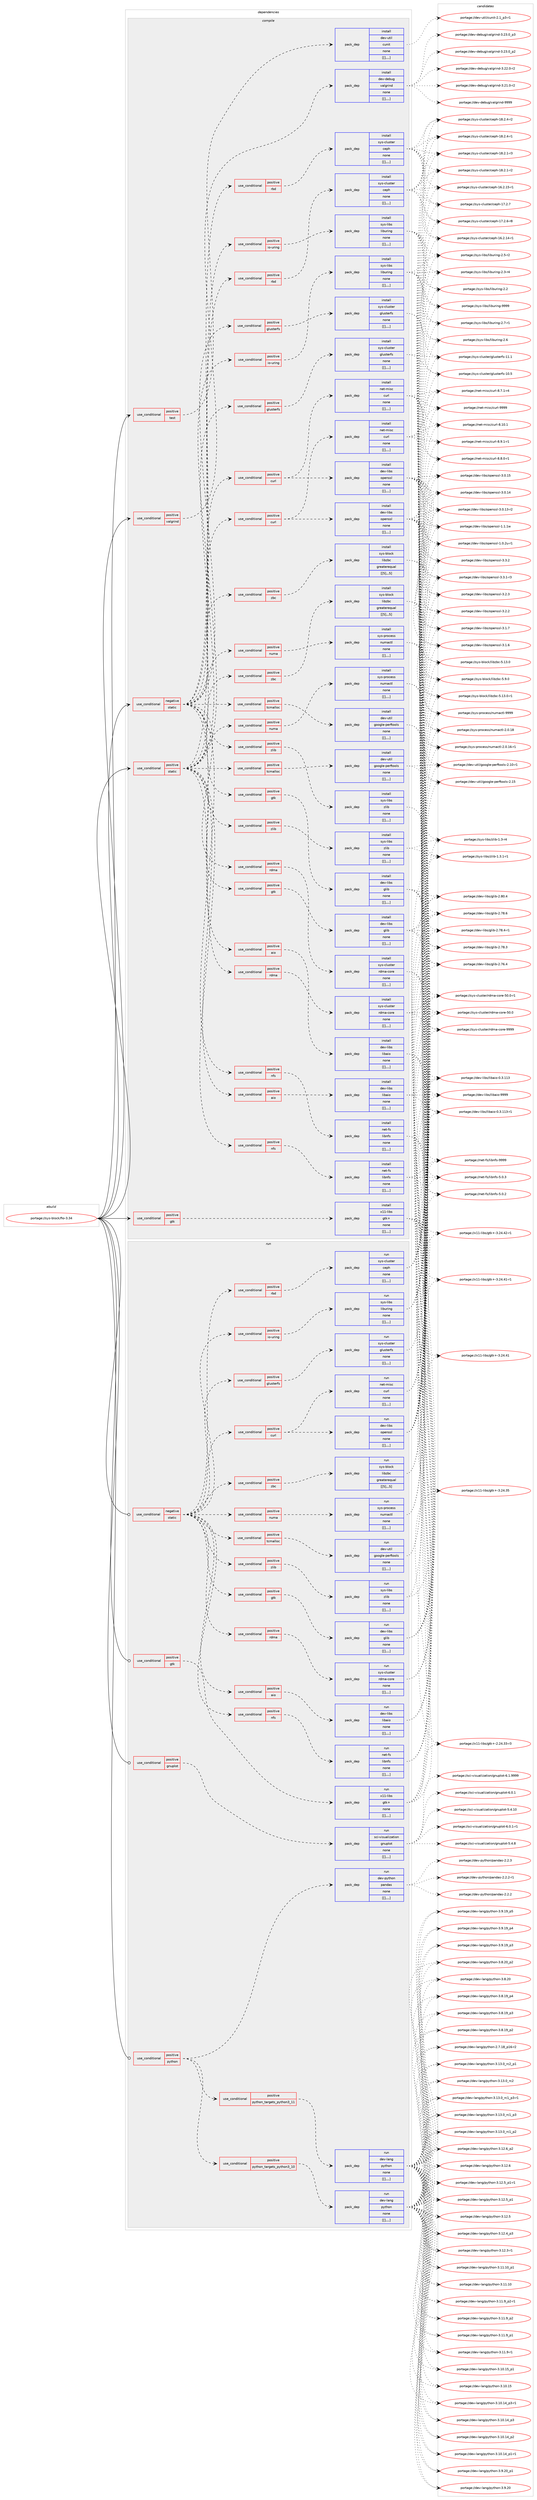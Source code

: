 digraph prolog {

# *************
# Graph options
# *************

newrank=true;
concentrate=true;
compound=true;
graph [rankdir=LR,fontname=Helvetica,fontsize=10,ranksep=1.5];#, ranksep=2.5, nodesep=0.2];
edge  [arrowhead=vee];
node  [fontname=Helvetica,fontsize=10];

# **********
# The ebuild
# **********

subgraph cluster_leftcol {
color=gray;
label=<<i>ebuild</i>>;
id [label="portage://sys-block/fio-3.34", color=red, width=4, href="../sys-block/fio-3.34.svg"];
}

# ****************
# The dependencies
# ****************

subgraph cluster_midcol {
color=gray;
label=<<i>dependencies</i>>;
subgraph cluster_compile {
fillcolor="#eeeeee";
style=filled;
label=<<i>compile</i>>;
subgraph cond117885 {
dependency439384 [label=<<TABLE BORDER="0" CELLBORDER="1" CELLSPACING="0" CELLPADDING="4"><TR><TD ROWSPAN="3" CELLPADDING="10">use_conditional</TD></TR><TR><TD>negative</TD></TR><TR><TD>static</TD></TR></TABLE>>, shape=none, color=red];
subgraph cond117886 {
dependency439385 [label=<<TABLE BORDER="0" CELLBORDER="1" CELLSPACING="0" CELLPADDING="4"><TR><TD ROWSPAN="3" CELLPADDING="10">use_conditional</TD></TR><TR><TD>positive</TD></TR><TR><TD>aio</TD></TR></TABLE>>, shape=none, color=red];
subgraph pack318546 {
dependency439386 [label=<<TABLE BORDER="0" CELLBORDER="1" CELLSPACING="0" CELLPADDING="4" WIDTH="220"><TR><TD ROWSPAN="6" CELLPADDING="30">pack_dep</TD></TR><TR><TD WIDTH="110">install</TD></TR><TR><TD>dev-libs</TD></TR><TR><TD>libaio</TD></TR><TR><TD>none</TD></TR><TR><TD>[[],,,,]</TD></TR></TABLE>>, shape=none, color=blue];
}
dependency439385:e -> dependency439386:w [weight=20,style="dashed",arrowhead="vee"];
}
dependency439384:e -> dependency439385:w [weight=20,style="dashed",arrowhead="vee"];
subgraph cond117887 {
dependency439387 [label=<<TABLE BORDER="0" CELLBORDER="1" CELLSPACING="0" CELLPADDING="4"><TR><TD ROWSPAN="3" CELLPADDING="10">use_conditional</TD></TR><TR><TD>positive</TD></TR><TR><TD>curl</TD></TR></TABLE>>, shape=none, color=red];
subgraph pack318547 {
dependency439388 [label=<<TABLE BORDER="0" CELLBORDER="1" CELLSPACING="0" CELLPADDING="4" WIDTH="220"><TR><TD ROWSPAN="6" CELLPADDING="30">pack_dep</TD></TR><TR><TD WIDTH="110">install</TD></TR><TR><TD>net-misc</TD></TR><TR><TD>curl</TD></TR><TR><TD>none</TD></TR><TR><TD>[[],,,,]</TD></TR></TABLE>>, shape=none, color=blue];
}
dependency439387:e -> dependency439388:w [weight=20,style="dashed",arrowhead="vee"];
subgraph pack318548 {
dependency439389 [label=<<TABLE BORDER="0" CELLBORDER="1" CELLSPACING="0" CELLPADDING="4" WIDTH="220"><TR><TD ROWSPAN="6" CELLPADDING="30">pack_dep</TD></TR><TR><TD WIDTH="110">install</TD></TR><TR><TD>dev-libs</TD></TR><TR><TD>openssl</TD></TR><TR><TD>none</TD></TR><TR><TD>[[],,,,]</TD></TR></TABLE>>, shape=none, color=blue];
}
dependency439387:e -> dependency439389:w [weight=20,style="dashed",arrowhead="vee"];
}
dependency439384:e -> dependency439387:w [weight=20,style="dashed",arrowhead="vee"];
subgraph cond117888 {
dependency439390 [label=<<TABLE BORDER="0" CELLBORDER="1" CELLSPACING="0" CELLPADDING="4"><TR><TD ROWSPAN="3" CELLPADDING="10">use_conditional</TD></TR><TR><TD>positive</TD></TR><TR><TD>nfs</TD></TR></TABLE>>, shape=none, color=red];
subgraph pack318549 {
dependency439391 [label=<<TABLE BORDER="0" CELLBORDER="1" CELLSPACING="0" CELLPADDING="4" WIDTH="220"><TR><TD ROWSPAN="6" CELLPADDING="30">pack_dep</TD></TR><TR><TD WIDTH="110">install</TD></TR><TR><TD>net-fs</TD></TR><TR><TD>libnfs</TD></TR><TR><TD>none</TD></TR><TR><TD>[[],,,,]</TD></TR></TABLE>>, shape=none, color=blue];
}
dependency439390:e -> dependency439391:w [weight=20,style="dashed",arrowhead="vee"];
}
dependency439384:e -> dependency439390:w [weight=20,style="dashed",arrowhead="vee"];
subgraph cond117889 {
dependency439392 [label=<<TABLE BORDER="0" CELLBORDER="1" CELLSPACING="0" CELLPADDING="4"><TR><TD ROWSPAN="3" CELLPADDING="10">use_conditional</TD></TR><TR><TD>positive</TD></TR><TR><TD>glusterfs</TD></TR></TABLE>>, shape=none, color=red];
subgraph pack318550 {
dependency439393 [label=<<TABLE BORDER="0" CELLBORDER="1" CELLSPACING="0" CELLPADDING="4" WIDTH="220"><TR><TD ROWSPAN="6" CELLPADDING="30">pack_dep</TD></TR><TR><TD WIDTH="110">install</TD></TR><TR><TD>sys-cluster</TD></TR><TR><TD>glusterfs</TD></TR><TR><TD>none</TD></TR><TR><TD>[[],,,,]</TD></TR></TABLE>>, shape=none, color=blue];
}
dependency439392:e -> dependency439393:w [weight=20,style="dashed",arrowhead="vee"];
}
dependency439384:e -> dependency439392:w [weight=20,style="dashed",arrowhead="vee"];
subgraph cond117890 {
dependency439394 [label=<<TABLE BORDER="0" CELLBORDER="1" CELLSPACING="0" CELLPADDING="4"><TR><TD ROWSPAN="3" CELLPADDING="10">use_conditional</TD></TR><TR><TD>positive</TD></TR><TR><TD>gtk</TD></TR></TABLE>>, shape=none, color=red];
subgraph pack318551 {
dependency439395 [label=<<TABLE BORDER="0" CELLBORDER="1" CELLSPACING="0" CELLPADDING="4" WIDTH="220"><TR><TD ROWSPAN="6" CELLPADDING="30">pack_dep</TD></TR><TR><TD WIDTH="110">install</TD></TR><TR><TD>dev-libs</TD></TR><TR><TD>glib</TD></TR><TR><TD>none</TD></TR><TR><TD>[[],,,,]</TD></TR></TABLE>>, shape=none, color=blue];
}
dependency439394:e -> dependency439395:w [weight=20,style="dashed",arrowhead="vee"];
}
dependency439384:e -> dependency439394:w [weight=20,style="dashed",arrowhead="vee"];
subgraph cond117891 {
dependency439396 [label=<<TABLE BORDER="0" CELLBORDER="1" CELLSPACING="0" CELLPADDING="4"><TR><TD ROWSPAN="3" CELLPADDING="10">use_conditional</TD></TR><TR><TD>positive</TD></TR><TR><TD>io-uring</TD></TR></TABLE>>, shape=none, color=red];
subgraph pack318552 {
dependency439397 [label=<<TABLE BORDER="0" CELLBORDER="1" CELLSPACING="0" CELLPADDING="4" WIDTH="220"><TR><TD ROWSPAN="6" CELLPADDING="30">pack_dep</TD></TR><TR><TD WIDTH="110">install</TD></TR><TR><TD>sys-libs</TD></TR><TR><TD>liburing</TD></TR><TR><TD>none</TD></TR><TR><TD>[[],,,,]</TD></TR></TABLE>>, shape=none, color=blue];
}
dependency439396:e -> dependency439397:w [weight=20,style="dashed",arrowhead="vee"];
}
dependency439384:e -> dependency439396:w [weight=20,style="dashed",arrowhead="vee"];
subgraph cond117892 {
dependency439398 [label=<<TABLE BORDER="0" CELLBORDER="1" CELLSPACING="0" CELLPADDING="4"><TR><TD ROWSPAN="3" CELLPADDING="10">use_conditional</TD></TR><TR><TD>positive</TD></TR><TR><TD>numa</TD></TR></TABLE>>, shape=none, color=red];
subgraph pack318553 {
dependency439399 [label=<<TABLE BORDER="0" CELLBORDER="1" CELLSPACING="0" CELLPADDING="4" WIDTH="220"><TR><TD ROWSPAN="6" CELLPADDING="30">pack_dep</TD></TR><TR><TD WIDTH="110">install</TD></TR><TR><TD>sys-process</TD></TR><TR><TD>numactl</TD></TR><TR><TD>none</TD></TR><TR><TD>[[],,,,]</TD></TR></TABLE>>, shape=none, color=blue];
}
dependency439398:e -> dependency439399:w [weight=20,style="dashed",arrowhead="vee"];
}
dependency439384:e -> dependency439398:w [weight=20,style="dashed",arrowhead="vee"];
subgraph cond117893 {
dependency439400 [label=<<TABLE BORDER="0" CELLBORDER="1" CELLSPACING="0" CELLPADDING="4"><TR><TD ROWSPAN="3" CELLPADDING="10">use_conditional</TD></TR><TR><TD>positive</TD></TR><TR><TD>rbd</TD></TR></TABLE>>, shape=none, color=red];
subgraph pack318554 {
dependency439401 [label=<<TABLE BORDER="0" CELLBORDER="1" CELLSPACING="0" CELLPADDING="4" WIDTH="220"><TR><TD ROWSPAN="6" CELLPADDING="30">pack_dep</TD></TR><TR><TD WIDTH="110">install</TD></TR><TR><TD>sys-cluster</TD></TR><TR><TD>ceph</TD></TR><TR><TD>none</TD></TR><TR><TD>[[],,,,]</TD></TR></TABLE>>, shape=none, color=blue];
}
dependency439400:e -> dependency439401:w [weight=20,style="dashed",arrowhead="vee"];
}
dependency439384:e -> dependency439400:w [weight=20,style="dashed",arrowhead="vee"];
subgraph cond117894 {
dependency439402 [label=<<TABLE BORDER="0" CELLBORDER="1" CELLSPACING="0" CELLPADDING="4"><TR><TD ROWSPAN="3" CELLPADDING="10">use_conditional</TD></TR><TR><TD>positive</TD></TR><TR><TD>rdma</TD></TR></TABLE>>, shape=none, color=red];
subgraph pack318555 {
dependency439403 [label=<<TABLE BORDER="0" CELLBORDER="1" CELLSPACING="0" CELLPADDING="4" WIDTH="220"><TR><TD ROWSPAN="6" CELLPADDING="30">pack_dep</TD></TR><TR><TD WIDTH="110">install</TD></TR><TR><TD>sys-cluster</TD></TR><TR><TD>rdma-core</TD></TR><TR><TD>none</TD></TR><TR><TD>[[],,,,]</TD></TR></TABLE>>, shape=none, color=blue];
}
dependency439402:e -> dependency439403:w [weight=20,style="dashed",arrowhead="vee"];
}
dependency439384:e -> dependency439402:w [weight=20,style="dashed",arrowhead="vee"];
subgraph cond117895 {
dependency439404 [label=<<TABLE BORDER="0" CELLBORDER="1" CELLSPACING="0" CELLPADDING="4"><TR><TD ROWSPAN="3" CELLPADDING="10">use_conditional</TD></TR><TR><TD>positive</TD></TR><TR><TD>tcmalloc</TD></TR></TABLE>>, shape=none, color=red];
subgraph pack318556 {
dependency439405 [label=<<TABLE BORDER="0" CELLBORDER="1" CELLSPACING="0" CELLPADDING="4" WIDTH="220"><TR><TD ROWSPAN="6" CELLPADDING="30">pack_dep</TD></TR><TR><TD WIDTH="110">install</TD></TR><TR><TD>dev-util</TD></TR><TR><TD>google-perftools</TD></TR><TR><TD>none</TD></TR><TR><TD>[[],,,,]</TD></TR></TABLE>>, shape=none, color=blue];
}
dependency439404:e -> dependency439405:w [weight=20,style="dashed",arrowhead="vee"];
}
dependency439384:e -> dependency439404:w [weight=20,style="dashed",arrowhead="vee"];
subgraph cond117896 {
dependency439406 [label=<<TABLE BORDER="0" CELLBORDER="1" CELLSPACING="0" CELLPADDING="4"><TR><TD ROWSPAN="3" CELLPADDING="10">use_conditional</TD></TR><TR><TD>positive</TD></TR><TR><TD>zbc</TD></TR></TABLE>>, shape=none, color=red];
subgraph pack318557 {
dependency439407 [label=<<TABLE BORDER="0" CELLBORDER="1" CELLSPACING="0" CELLPADDING="4" WIDTH="220"><TR><TD ROWSPAN="6" CELLPADDING="30">pack_dep</TD></TR><TR><TD WIDTH="110">install</TD></TR><TR><TD>sys-block</TD></TR><TR><TD>libzbc</TD></TR><TR><TD>greaterequal</TD></TR><TR><TD>[[5],,,5]</TD></TR></TABLE>>, shape=none, color=blue];
}
dependency439406:e -> dependency439407:w [weight=20,style="dashed",arrowhead="vee"];
}
dependency439384:e -> dependency439406:w [weight=20,style="dashed",arrowhead="vee"];
subgraph cond117897 {
dependency439408 [label=<<TABLE BORDER="0" CELLBORDER="1" CELLSPACING="0" CELLPADDING="4"><TR><TD ROWSPAN="3" CELLPADDING="10">use_conditional</TD></TR><TR><TD>positive</TD></TR><TR><TD>zlib</TD></TR></TABLE>>, shape=none, color=red];
subgraph pack318558 {
dependency439409 [label=<<TABLE BORDER="0" CELLBORDER="1" CELLSPACING="0" CELLPADDING="4" WIDTH="220"><TR><TD ROWSPAN="6" CELLPADDING="30">pack_dep</TD></TR><TR><TD WIDTH="110">install</TD></TR><TR><TD>sys-libs</TD></TR><TR><TD>zlib</TD></TR><TR><TD>none</TD></TR><TR><TD>[[],,,,]</TD></TR></TABLE>>, shape=none, color=blue];
}
dependency439408:e -> dependency439409:w [weight=20,style="dashed",arrowhead="vee"];
}
dependency439384:e -> dependency439408:w [weight=20,style="dashed",arrowhead="vee"];
}
id:e -> dependency439384:w [weight=20,style="solid",arrowhead="vee"];
subgraph cond117898 {
dependency439410 [label=<<TABLE BORDER="0" CELLBORDER="1" CELLSPACING="0" CELLPADDING="4"><TR><TD ROWSPAN="3" CELLPADDING="10">use_conditional</TD></TR><TR><TD>positive</TD></TR><TR><TD>gtk</TD></TR></TABLE>>, shape=none, color=red];
subgraph pack318559 {
dependency439411 [label=<<TABLE BORDER="0" CELLBORDER="1" CELLSPACING="0" CELLPADDING="4" WIDTH="220"><TR><TD ROWSPAN="6" CELLPADDING="30">pack_dep</TD></TR><TR><TD WIDTH="110">install</TD></TR><TR><TD>x11-libs</TD></TR><TR><TD>gtk+</TD></TR><TR><TD>none</TD></TR><TR><TD>[[],,,,]</TD></TR></TABLE>>, shape=none, color=blue];
}
dependency439410:e -> dependency439411:w [weight=20,style="dashed",arrowhead="vee"];
}
id:e -> dependency439410:w [weight=20,style="solid",arrowhead="vee"];
subgraph cond117899 {
dependency439412 [label=<<TABLE BORDER="0" CELLBORDER="1" CELLSPACING="0" CELLPADDING="4"><TR><TD ROWSPAN="3" CELLPADDING="10">use_conditional</TD></TR><TR><TD>positive</TD></TR><TR><TD>static</TD></TR></TABLE>>, shape=none, color=red];
subgraph cond117900 {
dependency439413 [label=<<TABLE BORDER="0" CELLBORDER="1" CELLSPACING="0" CELLPADDING="4"><TR><TD ROWSPAN="3" CELLPADDING="10">use_conditional</TD></TR><TR><TD>positive</TD></TR><TR><TD>aio</TD></TR></TABLE>>, shape=none, color=red];
subgraph pack318560 {
dependency439414 [label=<<TABLE BORDER="0" CELLBORDER="1" CELLSPACING="0" CELLPADDING="4" WIDTH="220"><TR><TD ROWSPAN="6" CELLPADDING="30">pack_dep</TD></TR><TR><TD WIDTH="110">install</TD></TR><TR><TD>dev-libs</TD></TR><TR><TD>libaio</TD></TR><TR><TD>none</TD></TR><TR><TD>[[],,,,]</TD></TR></TABLE>>, shape=none, color=blue];
}
dependency439413:e -> dependency439414:w [weight=20,style="dashed",arrowhead="vee"];
}
dependency439412:e -> dependency439413:w [weight=20,style="dashed",arrowhead="vee"];
subgraph cond117901 {
dependency439415 [label=<<TABLE BORDER="0" CELLBORDER="1" CELLSPACING="0" CELLPADDING="4"><TR><TD ROWSPAN="3" CELLPADDING="10">use_conditional</TD></TR><TR><TD>positive</TD></TR><TR><TD>curl</TD></TR></TABLE>>, shape=none, color=red];
subgraph pack318561 {
dependency439416 [label=<<TABLE BORDER="0" CELLBORDER="1" CELLSPACING="0" CELLPADDING="4" WIDTH="220"><TR><TD ROWSPAN="6" CELLPADDING="30">pack_dep</TD></TR><TR><TD WIDTH="110">install</TD></TR><TR><TD>net-misc</TD></TR><TR><TD>curl</TD></TR><TR><TD>none</TD></TR><TR><TD>[[],,,,]</TD></TR></TABLE>>, shape=none, color=blue];
}
dependency439415:e -> dependency439416:w [weight=20,style="dashed",arrowhead="vee"];
subgraph pack318562 {
dependency439417 [label=<<TABLE BORDER="0" CELLBORDER="1" CELLSPACING="0" CELLPADDING="4" WIDTH="220"><TR><TD ROWSPAN="6" CELLPADDING="30">pack_dep</TD></TR><TR><TD WIDTH="110">install</TD></TR><TR><TD>dev-libs</TD></TR><TR><TD>openssl</TD></TR><TR><TD>none</TD></TR><TR><TD>[[],,,,]</TD></TR></TABLE>>, shape=none, color=blue];
}
dependency439415:e -> dependency439417:w [weight=20,style="dashed",arrowhead="vee"];
}
dependency439412:e -> dependency439415:w [weight=20,style="dashed",arrowhead="vee"];
subgraph cond117902 {
dependency439418 [label=<<TABLE BORDER="0" CELLBORDER="1" CELLSPACING="0" CELLPADDING="4"><TR><TD ROWSPAN="3" CELLPADDING="10">use_conditional</TD></TR><TR><TD>positive</TD></TR><TR><TD>nfs</TD></TR></TABLE>>, shape=none, color=red];
subgraph pack318563 {
dependency439419 [label=<<TABLE BORDER="0" CELLBORDER="1" CELLSPACING="0" CELLPADDING="4" WIDTH="220"><TR><TD ROWSPAN="6" CELLPADDING="30">pack_dep</TD></TR><TR><TD WIDTH="110">install</TD></TR><TR><TD>net-fs</TD></TR><TR><TD>libnfs</TD></TR><TR><TD>none</TD></TR><TR><TD>[[],,,,]</TD></TR></TABLE>>, shape=none, color=blue];
}
dependency439418:e -> dependency439419:w [weight=20,style="dashed",arrowhead="vee"];
}
dependency439412:e -> dependency439418:w [weight=20,style="dashed",arrowhead="vee"];
subgraph cond117903 {
dependency439420 [label=<<TABLE BORDER="0" CELLBORDER="1" CELLSPACING="0" CELLPADDING="4"><TR><TD ROWSPAN="3" CELLPADDING="10">use_conditional</TD></TR><TR><TD>positive</TD></TR><TR><TD>glusterfs</TD></TR></TABLE>>, shape=none, color=red];
subgraph pack318564 {
dependency439421 [label=<<TABLE BORDER="0" CELLBORDER="1" CELLSPACING="0" CELLPADDING="4" WIDTH="220"><TR><TD ROWSPAN="6" CELLPADDING="30">pack_dep</TD></TR><TR><TD WIDTH="110">install</TD></TR><TR><TD>sys-cluster</TD></TR><TR><TD>glusterfs</TD></TR><TR><TD>none</TD></TR><TR><TD>[[],,,,]</TD></TR></TABLE>>, shape=none, color=blue];
}
dependency439420:e -> dependency439421:w [weight=20,style="dashed",arrowhead="vee"];
}
dependency439412:e -> dependency439420:w [weight=20,style="dashed",arrowhead="vee"];
subgraph cond117904 {
dependency439422 [label=<<TABLE BORDER="0" CELLBORDER="1" CELLSPACING="0" CELLPADDING="4"><TR><TD ROWSPAN="3" CELLPADDING="10">use_conditional</TD></TR><TR><TD>positive</TD></TR><TR><TD>gtk</TD></TR></TABLE>>, shape=none, color=red];
subgraph pack318565 {
dependency439423 [label=<<TABLE BORDER="0" CELLBORDER="1" CELLSPACING="0" CELLPADDING="4" WIDTH="220"><TR><TD ROWSPAN="6" CELLPADDING="30">pack_dep</TD></TR><TR><TD WIDTH="110">install</TD></TR><TR><TD>dev-libs</TD></TR><TR><TD>glib</TD></TR><TR><TD>none</TD></TR><TR><TD>[[],,,,]</TD></TR></TABLE>>, shape=none, color=blue];
}
dependency439422:e -> dependency439423:w [weight=20,style="dashed",arrowhead="vee"];
}
dependency439412:e -> dependency439422:w [weight=20,style="dashed",arrowhead="vee"];
subgraph cond117905 {
dependency439424 [label=<<TABLE BORDER="0" CELLBORDER="1" CELLSPACING="0" CELLPADDING="4"><TR><TD ROWSPAN="3" CELLPADDING="10">use_conditional</TD></TR><TR><TD>positive</TD></TR><TR><TD>io-uring</TD></TR></TABLE>>, shape=none, color=red];
subgraph pack318566 {
dependency439425 [label=<<TABLE BORDER="0" CELLBORDER="1" CELLSPACING="0" CELLPADDING="4" WIDTH="220"><TR><TD ROWSPAN="6" CELLPADDING="30">pack_dep</TD></TR><TR><TD WIDTH="110">install</TD></TR><TR><TD>sys-libs</TD></TR><TR><TD>liburing</TD></TR><TR><TD>none</TD></TR><TR><TD>[[],,,,]</TD></TR></TABLE>>, shape=none, color=blue];
}
dependency439424:e -> dependency439425:w [weight=20,style="dashed",arrowhead="vee"];
}
dependency439412:e -> dependency439424:w [weight=20,style="dashed",arrowhead="vee"];
subgraph cond117906 {
dependency439426 [label=<<TABLE BORDER="0" CELLBORDER="1" CELLSPACING="0" CELLPADDING="4"><TR><TD ROWSPAN="3" CELLPADDING="10">use_conditional</TD></TR><TR><TD>positive</TD></TR><TR><TD>numa</TD></TR></TABLE>>, shape=none, color=red];
subgraph pack318567 {
dependency439427 [label=<<TABLE BORDER="0" CELLBORDER="1" CELLSPACING="0" CELLPADDING="4" WIDTH="220"><TR><TD ROWSPAN="6" CELLPADDING="30">pack_dep</TD></TR><TR><TD WIDTH="110">install</TD></TR><TR><TD>sys-process</TD></TR><TR><TD>numactl</TD></TR><TR><TD>none</TD></TR><TR><TD>[[],,,,]</TD></TR></TABLE>>, shape=none, color=blue];
}
dependency439426:e -> dependency439427:w [weight=20,style="dashed",arrowhead="vee"];
}
dependency439412:e -> dependency439426:w [weight=20,style="dashed",arrowhead="vee"];
subgraph cond117907 {
dependency439428 [label=<<TABLE BORDER="0" CELLBORDER="1" CELLSPACING="0" CELLPADDING="4"><TR><TD ROWSPAN="3" CELLPADDING="10">use_conditional</TD></TR><TR><TD>positive</TD></TR><TR><TD>rbd</TD></TR></TABLE>>, shape=none, color=red];
subgraph pack318568 {
dependency439429 [label=<<TABLE BORDER="0" CELLBORDER="1" CELLSPACING="0" CELLPADDING="4" WIDTH="220"><TR><TD ROWSPAN="6" CELLPADDING="30">pack_dep</TD></TR><TR><TD WIDTH="110">install</TD></TR><TR><TD>sys-cluster</TD></TR><TR><TD>ceph</TD></TR><TR><TD>none</TD></TR><TR><TD>[[],,,,]</TD></TR></TABLE>>, shape=none, color=blue];
}
dependency439428:e -> dependency439429:w [weight=20,style="dashed",arrowhead="vee"];
}
dependency439412:e -> dependency439428:w [weight=20,style="dashed",arrowhead="vee"];
subgraph cond117908 {
dependency439430 [label=<<TABLE BORDER="0" CELLBORDER="1" CELLSPACING="0" CELLPADDING="4"><TR><TD ROWSPAN="3" CELLPADDING="10">use_conditional</TD></TR><TR><TD>positive</TD></TR><TR><TD>rdma</TD></TR></TABLE>>, shape=none, color=red];
subgraph pack318569 {
dependency439431 [label=<<TABLE BORDER="0" CELLBORDER="1" CELLSPACING="0" CELLPADDING="4" WIDTH="220"><TR><TD ROWSPAN="6" CELLPADDING="30">pack_dep</TD></TR><TR><TD WIDTH="110">install</TD></TR><TR><TD>sys-cluster</TD></TR><TR><TD>rdma-core</TD></TR><TR><TD>none</TD></TR><TR><TD>[[],,,,]</TD></TR></TABLE>>, shape=none, color=blue];
}
dependency439430:e -> dependency439431:w [weight=20,style="dashed",arrowhead="vee"];
}
dependency439412:e -> dependency439430:w [weight=20,style="dashed",arrowhead="vee"];
subgraph cond117909 {
dependency439432 [label=<<TABLE BORDER="0" CELLBORDER="1" CELLSPACING="0" CELLPADDING="4"><TR><TD ROWSPAN="3" CELLPADDING="10">use_conditional</TD></TR><TR><TD>positive</TD></TR><TR><TD>tcmalloc</TD></TR></TABLE>>, shape=none, color=red];
subgraph pack318570 {
dependency439433 [label=<<TABLE BORDER="0" CELLBORDER="1" CELLSPACING="0" CELLPADDING="4" WIDTH="220"><TR><TD ROWSPAN="6" CELLPADDING="30">pack_dep</TD></TR><TR><TD WIDTH="110">install</TD></TR><TR><TD>dev-util</TD></TR><TR><TD>google-perftools</TD></TR><TR><TD>none</TD></TR><TR><TD>[[],,,,]</TD></TR></TABLE>>, shape=none, color=blue];
}
dependency439432:e -> dependency439433:w [weight=20,style="dashed",arrowhead="vee"];
}
dependency439412:e -> dependency439432:w [weight=20,style="dashed",arrowhead="vee"];
subgraph cond117910 {
dependency439434 [label=<<TABLE BORDER="0" CELLBORDER="1" CELLSPACING="0" CELLPADDING="4"><TR><TD ROWSPAN="3" CELLPADDING="10">use_conditional</TD></TR><TR><TD>positive</TD></TR><TR><TD>zbc</TD></TR></TABLE>>, shape=none, color=red];
subgraph pack318571 {
dependency439435 [label=<<TABLE BORDER="0" CELLBORDER="1" CELLSPACING="0" CELLPADDING="4" WIDTH="220"><TR><TD ROWSPAN="6" CELLPADDING="30">pack_dep</TD></TR><TR><TD WIDTH="110">install</TD></TR><TR><TD>sys-block</TD></TR><TR><TD>libzbc</TD></TR><TR><TD>greaterequal</TD></TR><TR><TD>[[5],,,5]</TD></TR></TABLE>>, shape=none, color=blue];
}
dependency439434:e -> dependency439435:w [weight=20,style="dashed",arrowhead="vee"];
}
dependency439412:e -> dependency439434:w [weight=20,style="dashed",arrowhead="vee"];
subgraph cond117911 {
dependency439436 [label=<<TABLE BORDER="0" CELLBORDER="1" CELLSPACING="0" CELLPADDING="4"><TR><TD ROWSPAN="3" CELLPADDING="10">use_conditional</TD></TR><TR><TD>positive</TD></TR><TR><TD>zlib</TD></TR></TABLE>>, shape=none, color=red];
subgraph pack318572 {
dependency439437 [label=<<TABLE BORDER="0" CELLBORDER="1" CELLSPACING="0" CELLPADDING="4" WIDTH="220"><TR><TD ROWSPAN="6" CELLPADDING="30">pack_dep</TD></TR><TR><TD WIDTH="110">install</TD></TR><TR><TD>sys-libs</TD></TR><TR><TD>zlib</TD></TR><TR><TD>none</TD></TR><TR><TD>[[],,,,]</TD></TR></TABLE>>, shape=none, color=blue];
}
dependency439436:e -> dependency439437:w [weight=20,style="dashed",arrowhead="vee"];
}
dependency439412:e -> dependency439436:w [weight=20,style="dashed",arrowhead="vee"];
}
id:e -> dependency439412:w [weight=20,style="solid",arrowhead="vee"];
subgraph cond117912 {
dependency439438 [label=<<TABLE BORDER="0" CELLBORDER="1" CELLSPACING="0" CELLPADDING="4"><TR><TD ROWSPAN="3" CELLPADDING="10">use_conditional</TD></TR><TR><TD>positive</TD></TR><TR><TD>test</TD></TR></TABLE>>, shape=none, color=red];
subgraph pack318573 {
dependency439439 [label=<<TABLE BORDER="0" CELLBORDER="1" CELLSPACING="0" CELLPADDING="4" WIDTH="220"><TR><TD ROWSPAN="6" CELLPADDING="30">pack_dep</TD></TR><TR><TD WIDTH="110">install</TD></TR><TR><TD>dev-util</TD></TR><TR><TD>cunit</TD></TR><TR><TD>none</TD></TR><TR><TD>[[],,,,]</TD></TR></TABLE>>, shape=none, color=blue];
}
dependency439438:e -> dependency439439:w [weight=20,style="dashed",arrowhead="vee"];
}
id:e -> dependency439438:w [weight=20,style="solid",arrowhead="vee"];
subgraph cond117913 {
dependency439440 [label=<<TABLE BORDER="0" CELLBORDER="1" CELLSPACING="0" CELLPADDING="4"><TR><TD ROWSPAN="3" CELLPADDING="10">use_conditional</TD></TR><TR><TD>positive</TD></TR><TR><TD>valgrind</TD></TR></TABLE>>, shape=none, color=red];
subgraph pack318574 {
dependency439441 [label=<<TABLE BORDER="0" CELLBORDER="1" CELLSPACING="0" CELLPADDING="4" WIDTH="220"><TR><TD ROWSPAN="6" CELLPADDING="30">pack_dep</TD></TR><TR><TD WIDTH="110">install</TD></TR><TR><TD>dev-debug</TD></TR><TR><TD>valgrind</TD></TR><TR><TD>none</TD></TR><TR><TD>[[],,,,]</TD></TR></TABLE>>, shape=none, color=blue];
}
dependency439440:e -> dependency439441:w [weight=20,style="dashed",arrowhead="vee"];
}
id:e -> dependency439440:w [weight=20,style="solid",arrowhead="vee"];
}
subgraph cluster_compileandrun {
fillcolor="#eeeeee";
style=filled;
label=<<i>compile and run</i>>;
}
subgraph cluster_run {
fillcolor="#eeeeee";
style=filled;
label=<<i>run</i>>;
subgraph cond117914 {
dependency439442 [label=<<TABLE BORDER="0" CELLBORDER="1" CELLSPACING="0" CELLPADDING="4"><TR><TD ROWSPAN="3" CELLPADDING="10">use_conditional</TD></TR><TR><TD>negative</TD></TR><TR><TD>static</TD></TR></TABLE>>, shape=none, color=red];
subgraph cond117915 {
dependency439443 [label=<<TABLE BORDER="0" CELLBORDER="1" CELLSPACING="0" CELLPADDING="4"><TR><TD ROWSPAN="3" CELLPADDING="10">use_conditional</TD></TR><TR><TD>positive</TD></TR><TR><TD>aio</TD></TR></TABLE>>, shape=none, color=red];
subgraph pack318575 {
dependency439444 [label=<<TABLE BORDER="0" CELLBORDER="1" CELLSPACING="0" CELLPADDING="4" WIDTH="220"><TR><TD ROWSPAN="6" CELLPADDING="30">pack_dep</TD></TR><TR><TD WIDTH="110">run</TD></TR><TR><TD>dev-libs</TD></TR><TR><TD>libaio</TD></TR><TR><TD>none</TD></TR><TR><TD>[[],,,,]</TD></TR></TABLE>>, shape=none, color=blue];
}
dependency439443:e -> dependency439444:w [weight=20,style="dashed",arrowhead="vee"];
}
dependency439442:e -> dependency439443:w [weight=20,style="dashed",arrowhead="vee"];
subgraph cond117916 {
dependency439445 [label=<<TABLE BORDER="0" CELLBORDER="1" CELLSPACING="0" CELLPADDING="4"><TR><TD ROWSPAN="3" CELLPADDING="10">use_conditional</TD></TR><TR><TD>positive</TD></TR><TR><TD>curl</TD></TR></TABLE>>, shape=none, color=red];
subgraph pack318576 {
dependency439446 [label=<<TABLE BORDER="0" CELLBORDER="1" CELLSPACING="0" CELLPADDING="4" WIDTH="220"><TR><TD ROWSPAN="6" CELLPADDING="30">pack_dep</TD></TR><TR><TD WIDTH="110">run</TD></TR><TR><TD>net-misc</TD></TR><TR><TD>curl</TD></TR><TR><TD>none</TD></TR><TR><TD>[[],,,,]</TD></TR></TABLE>>, shape=none, color=blue];
}
dependency439445:e -> dependency439446:w [weight=20,style="dashed",arrowhead="vee"];
subgraph pack318577 {
dependency439447 [label=<<TABLE BORDER="0" CELLBORDER="1" CELLSPACING="0" CELLPADDING="4" WIDTH="220"><TR><TD ROWSPAN="6" CELLPADDING="30">pack_dep</TD></TR><TR><TD WIDTH="110">run</TD></TR><TR><TD>dev-libs</TD></TR><TR><TD>openssl</TD></TR><TR><TD>none</TD></TR><TR><TD>[[],,,,]</TD></TR></TABLE>>, shape=none, color=blue];
}
dependency439445:e -> dependency439447:w [weight=20,style="dashed",arrowhead="vee"];
}
dependency439442:e -> dependency439445:w [weight=20,style="dashed",arrowhead="vee"];
subgraph cond117917 {
dependency439448 [label=<<TABLE BORDER="0" CELLBORDER="1" CELLSPACING="0" CELLPADDING="4"><TR><TD ROWSPAN="3" CELLPADDING="10">use_conditional</TD></TR><TR><TD>positive</TD></TR><TR><TD>nfs</TD></TR></TABLE>>, shape=none, color=red];
subgraph pack318578 {
dependency439449 [label=<<TABLE BORDER="0" CELLBORDER="1" CELLSPACING="0" CELLPADDING="4" WIDTH="220"><TR><TD ROWSPAN="6" CELLPADDING="30">pack_dep</TD></TR><TR><TD WIDTH="110">run</TD></TR><TR><TD>net-fs</TD></TR><TR><TD>libnfs</TD></TR><TR><TD>none</TD></TR><TR><TD>[[],,,,]</TD></TR></TABLE>>, shape=none, color=blue];
}
dependency439448:e -> dependency439449:w [weight=20,style="dashed",arrowhead="vee"];
}
dependency439442:e -> dependency439448:w [weight=20,style="dashed",arrowhead="vee"];
subgraph cond117918 {
dependency439450 [label=<<TABLE BORDER="0" CELLBORDER="1" CELLSPACING="0" CELLPADDING="4"><TR><TD ROWSPAN="3" CELLPADDING="10">use_conditional</TD></TR><TR><TD>positive</TD></TR><TR><TD>glusterfs</TD></TR></TABLE>>, shape=none, color=red];
subgraph pack318579 {
dependency439451 [label=<<TABLE BORDER="0" CELLBORDER="1" CELLSPACING="0" CELLPADDING="4" WIDTH="220"><TR><TD ROWSPAN="6" CELLPADDING="30">pack_dep</TD></TR><TR><TD WIDTH="110">run</TD></TR><TR><TD>sys-cluster</TD></TR><TR><TD>glusterfs</TD></TR><TR><TD>none</TD></TR><TR><TD>[[],,,,]</TD></TR></TABLE>>, shape=none, color=blue];
}
dependency439450:e -> dependency439451:w [weight=20,style="dashed",arrowhead="vee"];
}
dependency439442:e -> dependency439450:w [weight=20,style="dashed",arrowhead="vee"];
subgraph cond117919 {
dependency439452 [label=<<TABLE BORDER="0" CELLBORDER="1" CELLSPACING="0" CELLPADDING="4"><TR><TD ROWSPAN="3" CELLPADDING="10">use_conditional</TD></TR><TR><TD>positive</TD></TR><TR><TD>gtk</TD></TR></TABLE>>, shape=none, color=red];
subgraph pack318580 {
dependency439453 [label=<<TABLE BORDER="0" CELLBORDER="1" CELLSPACING="0" CELLPADDING="4" WIDTH="220"><TR><TD ROWSPAN="6" CELLPADDING="30">pack_dep</TD></TR><TR><TD WIDTH="110">run</TD></TR><TR><TD>dev-libs</TD></TR><TR><TD>glib</TD></TR><TR><TD>none</TD></TR><TR><TD>[[],,,,]</TD></TR></TABLE>>, shape=none, color=blue];
}
dependency439452:e -> dependency439453:w [weight=20,style="dashed",arrowhead="vee"];
}
dependency439442:e -> dependency439452:w [weight=20,style="dashed",arrowhead="vee"];
subgraph cond117920 {
dependency439454 [label=<<TABLE BORDER="0" CELLBORDER="1" CELLSPACING="0" CELLPADDING="4"><TR><TD ROWSPAN="3" CELLPADDING="10">use_conditional</TD></TR><TR><TD>positive</TD></TR><TR><TD>io-uring</TD></TR></TABLE>>, shape=none, color=red];
subgraph pack318581 {
dependency439455 [label=<<TABLE BORDER="0" CELLBORDER="1" CELLSPACING="0" CELLPADDING="4" WIDTH="220"><TR><TD ROWSPAN="6" CELLPADDING="30">pack_dep</TD></TR><TR><TD WIDTH="110">run</TD></TR><TR><TD>sys-libs</TD></TR><TR><TD>liburing</TD></TR><TR><TD>none</TD></TR><TR><TD>[[],,,,]</TD></TR></TABLE>>, shape=none, color=blue];
}
dependency439454:e -> dependency439455:w [weight=20,style="dashed",arrowhead="vee"];
}
dependency439442:e -> dependency439454:w [weight=20,style="dashed",arrowhead="vee"];
subgraph cond117921 {
dependency439456 [label=<<TABLE BORDER="0" CELLBORDER="1" CELLSPACING="0" CELLPADDING="4"><TR><TD ROWSPAN="3" CELLPADDING="10">use_conditional</TD></TR><TR><TD>positive</TD></TR><TR><TD>numa</TD></TR></TABLE>>, shape=none, color=red];
subgraph pack318582 {
dependency439457 [label=<<TABLE BORDER="0" CELLBORDER="1" CELLSPACING="0" CELLPADDING="4" WIDTH="220"><TR><TD ROWSPAN="6" CELLPADDING="30">pack_dep</TD></TR><TR><TD WIDTH="110">run</TD></TR><TR><TD>sys-process</TD></TR><TR><TD>numactl</TD></TR><TR><TD>none</TD></TR><TR><TD>[[],,,,]</TD></TR></TABLE>>, shape=none, color=blue];
}
dependency439456:e -> dependency439457:w [weight=20,style="dashed",arrowhead="vee"];
}
dependency439442:e -> dependency439456:w [weight=20,style="dashed",arrowhead="vee"];
subgraph cond117922 {
dependency439458 [label=<<TABLE BORDER="0" CELLBORDER="1" CELLSPACING="0" CELLPADDING="4"><TR><TD ROWSPAN="3" CELLPADDING="10">use_conditional</TD></TR><TR><TD>positive</TD></TR><TR><TD>rbd</TD></TR></TABLE>>, shape=none, color=red];
subgraph pack318583 {
dependency439459 [label=<<TABLE BORDER="0" CELLBORDER="1" CELLSPACING="0" CELLPADDING="4" WIDTH="220"><TR><TD ROWSPAN="6" CELLPADDING="30">pack_dep</TD></TR><TR><TD WIDTH="110">run</TD></TR><TR><TD>sys-cluster</TD></TR><TR><TD>ceph</TD></TR><TR><TD>none</TD></TR><TR><TD>[[],,,,]</TD></TR></TABLE>>, shape=none, color=blue];
}
dependency439458:e -> dependency439459:w [weight=20,style="dashed",arrowhead="vee"];
}
dependency439442:e -> dependency439458:w [weight=20,style="dashed",arrowhead="vee"];
subgraph cond117923 {
dependency439460 [label=<<TABLE BORDER="0" CELLBORDER="1" CELLSPACING="0" CELLPADDING="4"><TR><TD ROWSPAN="3" CELLPADDING="10">use_conditional</TD></TR><TR><TD>positive</TD></TR><TR><TD>rdma</TD></TR></TABLE>>, shape=none, color=red];
subgraph pack318584 {
dependency439461 [label=<<TABLE BORDER="0" CELLBORDER="1" CELLSPACING="0" CELLPADDING="4" WIDTH="220"><TR><TD ROWSPAN="6" CELLPADDING="30">pack_dep</TD></TR><TR><TD WIDTH="110">run</TD></TR><TR><TD>sys-cluster</TD></TR><TR><TD>rdma-core</TD></TR><TR><TD>none</TD></TR><TR><TD>[[],,,,]</TD></TR></TABLE>>, shape=none, color=blue];
}
dependency439460:e -> dependency439461:w [weight=20,style="dashed",arrowhead="vee"];
}
dependency439442:e -> dependency439460:w [weight=20,style="dashed",arrowhead="vee"];
subgraph cond117924 {
dependency439462 [label=<<TABLE BORDER="0" CELLBORDER="1" CELLSPACING="0" CELLPADDING="4"><TR><TD ROWSPAN="3" CELLPADDING="10">use_conditional</TD></TR><TR><TD>positive</TD></TR><TR><TD>tcmalloc</TD></TR></TABLE>>, shape=none, color=red];
subgraph pack318585 {
dependency439463 [label=<<TABLE BORDER="0" CELLBORDER="1" CELLSPACING="0" CELLPADDING="4" WIDTH="220"><TR><TD ROWSPAN="6" CELLPADDING="30">pack_dep</TD></TR><TR><TD WIDTH="110">run</TD></TR><TR><TD>dev-util</TD></TR><TR><TD>google-perftools</TD></TR><TR><TD>none</TD></TR><TR><TD>[[],,,,]</TD></TR></TABLE>>, shape=none, color=blue];
}
dependency439462:e -> dependency439463:w [weight=20,style="dashed",arrowhead="vee"];
}
dependency439442:e -> dependency439462:w [weight=20,style="dashed",arrowhead="vee"];
subgraph cond117925 {
dependency439464 [label=<<TABLE BORDER="0" CELLBORDER="1" CELLSPACING="0" CELLPADDING="4"><TR><TD ROWSPAN="3" CELLPADDING="10">use_conditional</TD></TR><TR><TD>positive</TD></TR><TR><TD>zbc</TD></TR></TABLE>>, shape=none, color=red];
subgraph pack318586 {
dependency439465 [label=<<TABLE BORDER="0" CELLBORDER="1" CELLSPACING="0" CELLPADDING="4" WIDTH="220"><TR><TD ROWSPAN="6" CELLPADDING="30">pack_dep</TD></TR><TR><TD WIDTH="110">run</TD></TR><TR><TD>sys-block</TD></TR><TR><TD>libzbc</TD></TR><TR><TD>greaterequal</TD></TR><TR><TD>[[5],,,5]</TD></TR></TABLE>>, shape=none, color=blue];
}
dependency439464:e -> dependency439465:w [weight=20,style="dashed",arrowhead="vee"];
}
dependency439442:e -> dependency439464:w [weight=20,style="dashed",arrowhead="vee"];
subgraph cond117926 {
dependency439466 [label=<<TABLE BORDER="0" CELLBORDER="1" CELLSPACING="0" CELLPADDING="4"><TR><TD ROWSPAN="3" CELLPADDING="10">use_conditional</TD></TR><TR><TD>positive</TD></TR><TR><TD>zlib</TD></TR></TABLE>>, shape=none, color=red];
subgraph pack318587 {
dependency439467 [label=<<TABLE BORDER="0" CELLBORDER="1" CELLSPACING="0" CELLPADDING="4" WIDTH="220"><TR><TD ROWSPAN="6" CELLPADDING="30">pack_dep</TD></TR><TR><TD WIDTH="110">run</TD></TR><TR><TD>sys-libs</TD></TR><TR><TD>zlib</TD></TR><TR><TD>none</TD></TR><TR><TD>[[],,,,]</TD></TR></TABLE>>, shape=none, color=blue];
}
dependency439466:e -> dependency439467:w [weight=20,style="dashed",arrowhead="vee"];
}
dependency439442:e -> dependency439466:w [weight=20,style="dashed",arrowhead="vee"];
}
id:e -> dependency439442:w [weight=20,style="solid",arrowhead="odot"];
subgraph cond117927 {
dependency439468 [label=<<TABLE BORDER="0" CELLBORDER="1" CELLSPACING="0" CELLPADDING="4"><TR><TD ROWSPAN="3" CELLPADDING="10">use_conditional</TD></TR><TR><TD>positive</TD></TR><TR><TD>gnuplot</TD></TR></TABLE>>, shape=none, color=red];
subgraph pack318588 {
dependency439469 [label=<<TABLE BORDER="0" CELLBORDER="1" CELLSPACING="0" CELLPADDING="4" WIDTH="220"><TR><TD ROWSPAN="6" CELLPADDING="30">pack_dep</TD></TR><TR><TD WIDTH="110">run</TD></TR><TR><TD>sci-visualization</TD></TR><TR><TD>gnuplot</TD></TR><TR><TD>none</TD></TR><TR><TD>[[],,,,]</TD></TR></TABLE>>, shape=none, color=blue];
}
dependency439468:e -> dependency439469:w [weight=20,style="dashed",arrowhead="vee"];
}
id:e -> dependency439468:w [weight=20,style="solid",arrowhead="odot"];
subgraph cond117928 {
dependency439470 [label=<<TABLE BORDER="0" CELLBORDER="1" CELLSPACING="0" CELLPADDING="4"><TR><TD ROWSPAN="3" CELLPADDING="10">use_conditional</TD></TR><TR><TD>positive</TD></TR><TR><TD>gtk</TD></TR></TABLE>>, shape=none, color=red];
subgraph pack318589 {
dependency439471 [label=<<TABLE BORDER="0" CELLBORDER="1" CELLSPACING="0" CELLPADDING="4" WIDTH="220"><TR><TD ROWSPAN="6" CELLPADDING="30">pack_dep</TD></TR><TR><TD WIDTH="110">run</TD></TR><TR><TD>x11-libs</TD></TR><TR><TD>gtk+</TD></TR><TR><TD>none</TD></TR><TR><TD>[[],,,,]</TD></TR></TABLE>>, shape=none, color=blue];
}
dependency439470:e -> dependency439471:w [weight=20,style="dashed",arrowhead="vee"];
}
id:e -> dependency439470:w [weight=20,style="solid",arrowhead="odot"];
subgraph cond117929 {
dependency439472 [label=<<TABLE BORDER="0" CELLBORDER="1" CELLSPACING="0" CELLPADDING="4"><TR><TD ROWSPAN="3" CELLPADDING="10">use_conditional</TD></TR><TR><TD>positive</TD></TR><TR><TD>python</TD></TR></TABLE>>, shape=none, color=red];
subgraph cond117930 {
dependency439473 [label=<<TABLE BORDER="0" CELLBORDER="1" CELLSPACING="0" CELLPADDING="4"><TR><TD ROWSPAN="3" CELLPADDING="10">use_conditional</TD></TR><TR><TD>positive</TD></TR><TR><TD>python_targets_python3_10</TD></TR></TABLE>>, shape=none, color=red];
subgraph pack318590 {
dependency439474 [label=<<TABLE BORDER="0" CELLBORDER="1" CELLSPACING="0" CELLPADDING="4" WIDTH="220"><TR><TD ROWSPAN="6" CELLPADDING="30">pack_dep</TD></TR><TR><TD WIDTH="110">run</TD></TR><TR><TD>dev-lang</TD></TR><TR><TD>python</TD></TR><TR><TD>none</TD></TR><TR><TD>[[],,,,]</TD></TR></TABLE>>, shape=none, color=blue];
}
dependency439473:e -> dependency439474:w [weight=20,style="dashed",arrowhead="vee"];
}
dependency439472:e -> dependency439473:w [weight=20,style="dashed",arrowhead="vee"];
subgraph cond117931 {
dependency439475 [label=<<TABLE BORDER="0" CELLBORDER="1" CELLSPACING="0" CELLPADDING="4"><TR><TD ROWSPAN="3" CELLPADDING="10">use_conditional</TD></TR><TR><TD>positive</TD></TR><TR><TD>python_targets_python3_11</TD></TR></TABLE>>, shape=none, color=red];
subgraph pack318591 {
dependency439476 [label=<<TABLE BORDER="0" CELLBORDER="1" CELLSPACING="0" CELLPADDING="4" WIDTH="220"><TR><TD ROWSPAN="6" CELLPADDING="30">pack_dep</TD></TR><TR><TD WIDTH="110">run</TD></TR><TR><TD>dev-lang</TD></TR><TR><TD>python</TD></TR><TR><TD>none</TD></TR><TR><TD>[[],,,,]</TD></TR></TABLE>>, shape=none, color=blue];
}
dependency439475:e -> dependency439476:w [weight=20,style="dashed",arrowhead="vee"];
}
dependency439472:e -> dependency439475:w [weight=20,style="dashed",arrowhead="vee"];
subgraph pack318592 {
dependency439477 [label=<<TABLE BORDER="0" CELLBORDER="1" CELLSPACING="0" CELLPADDING="4" WIDTH="220"><TR><TD ROWSPAN="6" CELLPADDING="30">pack_dep</TD></TR><TR><TD WIDTH="110">run</TD></TR><TR><TD>dev-python</TD></TR><TR><TD>pandas</TD></TR><TR><TD>none</TD></TR><TR><TD>[[],,,,]</TD></TR></TABLE>>, shape=none, color=blue];
}
dependency439472:e -> dependency439477:w [weight=20,style="dashed",arrowhead="vee"];
}
id:e -> dependency439472:w [weight=20,style="solid",arrowhead="odot"];
}
}

# **************
# The candidates
# **************

subgraph cluster_choices {
rank=same;
color=gray;
label=<<i>candidates</i>>;

subgraph choice318546 {
color=black;
nodesep=1;
choice10010111845108105981154710810598971051114557575757 [label="portage://dev-libs/libaio-9999", color=red, width=4,href="../dev-libs/libaio-9999.svg"];
choice100101118451081059811547108105989710511145484651464949514511449 [label="portage://dev-libs/libaio-0.3.113-r1", color=red, width=4,href="../dev-libs/libaio-0.3.113-r1.svg"];
choice10010111845108105981154710810598971051114548465146494951 [label="portage://dev-libs/libaio-0.3.113", color=red, width=4,href="../dev-libs/libaio-0.3.113.svg"];
dependency439386:e -> choice10010111845108105981154710810598971051114557575757:w [style=dotted,weight="100"];
dependency439386:e -> choice100101118451081059811547108105989710511145484651464949514511449:w [style=dotted,weight="100"];
dependency439386:e -> choice10010111845108105981154710810598971051114548465146494951:w [style=dotted,weight="100"];
}
subgraph choice318547 {
color=black;
nodesep=1;
choice110101116451091051159947991171141084557575757 [label="portage://net-misc/curl-9999", color=red, width=4,href="../net-misc/curl-9999.svg"];
choice1101011164510910511599479911711410845564649484649 [label="portage://net-misc/curl-8.10.1", color=red, width=4,href="../net-misc/curl-8.10.1.svg"];
choice110101116451091051159947991171141084556465746494511449 [label="portage://net-misc/curl-8.9.1-r1", color=red, width=4,href="../net-misc/curl-8.9.1-r1.svg"];
choice110101116451091051159947991171141084556465646484511449 [label="portage://net-misc/curl-8.8.0-r1", color=red, width=4,href="../net-misc/curl-8.8.0-r1.svg"];
choice110101116451091051159947991171141084556465546494511452 [label="portage://net-misc/curl-8.7.1-r4", color=red, width=4,href="../net-misc/curl-8.7.1-r4.svg"];
dependency439388:e -> choice110101116451091051159947991171141084557575757:w [style=dotted,weight="100"];
dependency439388:e -> choice1101011164510910511599479911711410845564649484649:w [style=dotted,weight="100"];
dependency439388:e -> choice110101116451091051159947991171141084556465746494511449:w [style=dotted,weight="100"];
dependency439388:e -> choice110101116451091051159947991171141084556465646484511449:w [style=dotted,weight="100"];
dependency439388:e -> choice110101116451091051159947991171141084556465546494511452:w [style=dotted,weight="100"];
}
subgraph choice318548 {
color=black;
nodesep=1;
choice100101118451081059811547111112101110115115108455146514650 [label="portage://dev-libs/openssl-3.3.2", color=red, width=4,href="../dev-libs/openssl-3.3.2.svg"];
choice1001011184510810598115471111121011101151151084551465146494511451 [label="portage://dev-libs/openssl-3.3.1-r3", color=red, width=4,href="../dev-libs/openssl-3.3.1-r3.svg"];
choice100101118451081059811547111112101110115115108455146504651 [label="portage://dev-libs/openssl-3.2.3", color=red, width=4,href="../dev-libs/openssl-3.2.3.svg"];
choice100101118451081059811547111112101110115115108455146504650 [label="portage://dev-libs/openssl-3.2.2", color=red, width=4,href="../dev-libs/openssl-3.2.2.svg"];
choice100101118451081059811547111112101110115115108455146494655 [label="portage://dev-libs/openssl-3.1.7", color=red, width=4,href="../dev-libs/openssl-3.1.7.svg"];
choice100101118451081059811547111112101110115115108455146494654 [label="portage://dev-libs/openssl-3.1.6", color=red, width=4,href="../dev-libs/openssl-3.1.6.svg"];
choice10010111845108105981154711111210111011511510845514648464953 [label="portage://dev-libs/openssl-3.0.15", color=red, width=4,href="../dev-libs/openssl-3.0.15.svg"];
choice10010111845108105981154711111210111011511510845514648464952 [label="portage://dev-libs/openssl-3.0.14", color=red, width=4,href="../dev-libs/openssl-3.0.14.svg"];
choice100101118451081059811547111112101110115115108455146484649514511450 [label="portage://dev-libs/openssl-3.0.13-r2", color=red, width=4,href="../dev-libs/openssl-3.0.13-r2.svg"];
choice100101118451081059811547111112101110115115108454946494649119 [label="portage://dev-libs/openssl-1.1.1w", color=red, width=4,href="../dev-libs/openssl-1.1.1w.svg"];
choice1001011184510810598115471111121011101151151084549464846501174511449 [label="portage://dev-libs/openssl-1.0.2u-r1", color=red, width=4,href="../dev-libs/openssl-1.0.2u-r1.svg"];
dependency439389:e -> choice100101118451081059811547111112101110115115108455146514650:w [style=dotted,weight="100"];
dependency439389:e -> choice1001011184510810598115471111121011101151151084551465146494511451:w [style=dotted,weight="100"];
dependency439389:e -> choice100101118451081059811547111112101110115115108455146504651:w [style=dotted,weight="100"];
dependency439389:e -> choice100101118451081059811547111112101110115115108455146504650:w [style=dotted,weight="100"];
dependency439389:e -> choice100101118451081059811547111112101110115115108455146494655:w [style=dotted,weight="100"];
dependency439389:e -> choice100101118451081059811547111112101110115115108455146494654:w [style=dotted,weight="100"];
dependency439389:e -> choice10010111845108105981154711111210111011511510845514648464953:w [style=dotted,weight="100"];
dependency439389:e -> choice10010111845108105981154711111210111011511510845514648464952:w [style=dotted,weight="100"];
dependency439389:e -> choice100101118451081059811547111112101110115115108455146484649514511450:w [style=dotted,weight="100"];
dependency439389:e -> choice100101118451081059811547111112101110115115108454946494649119:w [style=dotted,weight="100"];
dependency439389:e -> choice1001011184510810598115471111121011101151151084549464846501174511449:w [style=dotted,weight="100"];
}
subgraph choice318549 {
color=black;
nodesep=1;
choice1101011164510211547108105981101021154557575757 [label="portage://net-fs/libnfs-9999", color=red, width=4,href="../net-fs/libnfs-9999.svg"];
choice110101116451021154710810598110102115455346484651 [label="portage://net-fs/libnfs-5.0.3", color=red, width=4,href="../net-fs/libnfs-5.0.3.svg"];
choice110101116451021154710810598110102115455346484650 [label="portage://net-fs/libnfs-5.0.2", color=red, width=4,href="../net-fs/libnfs-5.0.2.svg"];
dependency439391:e -> choice1101011164510211547108105981101021154557575757:w [style=dotted,weight="100"];
dependency439391:e -> choice110101116451021154710810598110102115455346484651:w [style=dotted,weight="100"];
dependency439391:e -> choice110101116451021154710810598110102115455346484650:w [style=dotted,weight="100"];
}
subgraph choice318550 {
color=black;
nodesep=1;
choice1151211154599108117115116101114471031081171151161011141021154549494649 [label="portage://sys-cluster/glusterfs-11.1", color=red, width=4,href="../sys-cluster/glusterfs-11.1.svg"];
choice1151211154599108117115116101114471031081171151161011141021154549484653 [label="portage://sys-cluster/glusterfs-10.5", color=red, width=4,href="../sys-cluster/glusterfs-10.5.svg"];
dependency439393:e -> choice1151211154599108117115116101114471031081171151161011141021154549494649:w [style=dotted,weight="100"];
dependency439393:e -> choice1151211154599108117115116101114471031081171151161011141021154549484653:w [style=dotted,weight="100"];
}
subgraph choice318551 {
color=black;
nodesep=1;
choice1001011184510810598115471031081059845504656484652 [label="portage://dev-libs/glib-2.80.4", color=red, width=4,href="../dev-libs/glib-2.80.4.svg"];
choice1001011184510810598115471031081059845504655564654 [label="portage://dev-libs/glib-2.78.6", color=red, width=4,href="../dev-libs/glib-2.78.6.svg"];
choice10010111845108105981154710310810598455046555646524511449 [label="portage://dev-libs/glib-2.78.4-r1", color=red, width=4,href="../dev-libs/glib-2.78.4-r1.svg"];
choice1001011184510810598115471031081059845504655564651 [label="portage://dev-libs/glib-2.78.3", color=red, width=4,href="../dev-libs/glib-2.78.3.svg"];
choice1001011184510810598115471031081059845504655544652 [label="portage://dev-libs/glib-2.76.4", color=red, width=4,href="../dev-libs/glib-2.76.4.svg"];
dependency439395:e -> choice1001011184510810598115471031081059845504656484652:w [style=dotted,weight="100"];
dependency439395:e -> choice1001011184510810598115471031081059845504655564654:w [style=dotted,weight="100"];
dependency439395:e -> choice10010111845108105981154710310810598455046555646524511449:w [style=dotted,weight="100"];
dependency439395:e -> choice1001011184510810598115471031081059845504655564651:w [style=dotted,weight="100"];
dependency439395:e -> choice1001011184510810598115471031081059845504655544652:w [style=dotted,weight="100"];
}
subgraph choice318552 {
color=black;
nodesep=1;
choice115121115451081059811547108105981171141051101034557575757 [label="portage://sys-libs/liburing-9999", color=red, width=4,href="../sys-libs/liburing-9999.svg"];
choice11512111545108105981154710810598117114105110103455046554511449 [label="portage://sys-libs/liburing-2.7-r1", color=red, width=4,href="../sys-libs/liburing-2.7-r1.svg"];
choice1151211154510810598115471081059811711410511010345504654 [label="portage://sys-libs/liburing-2.6", color=red, width=4,href="../sys-libs/liburing-2.6.svg"];
choice11512111545108105981154710810598117114105110103455046534511450 [label="portage://sys-libs/liburing-2.5-r2", color=red, width=4,href="../sys-libs/liburing-2.5-r2.svg"];
choice11512111545108105981154710810598117114105110103455046514511452 [label="portage://sys-libs/liburing-2.3-r4", color=red, width=4,href="../sys-libs/liburing-2.3-r4.svg"];
choice1151211154510810598115471081059811711410511010345504650 [label="portage://sys-libs/liburing-2.2", color=red, width=4,href="../sys-libs/liburing-2.2.svg"];
dependency439397:e -> choice115121115451081059811547108105981171141051101034557575757:w [style=dotted,weight="100"];
dependency439397:e -> choice11512111545108105981154710810598117114105110103455046554511449:w [style=dotted,weight="100"];
dependency439397:e -> choice1151211154510810598115471081059811711410511010345504654:w [style=dotted,weight="100"];
dependency439397:e -> choice11512111545108105981154710810598117114105110103455046534511450:w [style=dotted,weight="100"];
dependency439397:e -> choice11512111545108105981154710810598117114105110103455046514511452:w [style=dotted,weight="100"];
dependency439397:e -> choice1151211154510810598115471081059811711410511010345504650:w [style=dotted,weight="100"];
}
subgraph choice318553 {
color=black;
nodesep=1;
choice11512111545112114111991011151154711011710997991161084557575757 [label="portage://sys-process/numactl-9999", color=red, width=4,href="../sys-process/numactl-9999.svg"];
choice115121115451121141119910111511547110117109979911610845504648464956 [label="portage://sys-process/numactl-2.0.18", color=red, width=4,href="../sys-process/numactl-2.0.18.svg"];
choice1151211154511211411199101115115471101171099799116108455046484649544511449 [label="portage://sys-process/numactl-2.0.16-r1", color=red, width=4,href="../sys-process/numactl-2.0.16-r1.svg"];
dependency439399:e -> choice11512111545112114111991011151154711011710997991161084557575757:w [style=dotted,weight="100"];
dependency439399:e -> choice115121115451121141119910111511547110117109979911610845504648464956:w [style=dotted,weight="100"];
dependency439399:e -> choice1151211154511211411199101115115471101171099799116108455046484649544511449:w [style=dotted,weight="100"];
}
subgraph choice318554 {
color=black;
nodesep=1;
choice11512111545991081171151161011144799101112104454956465046524511450 [label="portage://sys-cluster/ceph-18.2.4-r2", color=red, width=4,href="../sys-cluster/ceph-18.2.4-r2.svg"];
choice11512111545991081171151161011144799101112104454956465046524511449 [label="portage://sys-cluster/ceph-18.2.4-r1", color=red, width=4,href="../sys-cluster/ceph-18.2.4-r1.svg"];
choice11512111545991081171151161011144799101112104454956465046494511451 [label="portage://sys-cluster/ceph-18.2.1-r3", color=red, width=4,href="../sys-cluster/ceph-18.2.1-r3.svg"];
choice11512111545991081171151161011144799101112104454956465046494511450 [label="portage://sys-cluster/ceph-18.2.1-r2", color=red, width=4,href="../sys-cluster/ceph-18.2.1-r2.svg"];
choice1151211154599108117115116101114479910111210445495546504655 [label="portage://sys-cluster/ceph-17.2.7", color=red, width=4,href="../sys-cluster/ceph-17.2.7.svg"];
choice11512111545991081171151161011144799101112104454955465046544511456 [label="portage://sys-cluster/ceph-17.2.6-r8", color=red, width=4,href="../sys-cluster/ceph-17.2.6-r8.svg"];
choice1151211154599108117115116101114479910111210445495446504649534511449 [label="portage://sys-cluster/ceph-16.2.15-r1", color=red, width=4,href="../sys-cluster/ceph-16.2.15-r1.svg"];
choice1151211154599108117115116101114479910111210445495446504649524511449 [label="portage://sys-cluster/ceph-16.2.14-r1", color=red, width=4,href="../sys-cluster/ceph-16.2.14-r1.svg"];
dependency439401:e -> choice11512111545991081171151161011144799101112104454956465046524511450:w [style=dotted,weight="100"];
dependency439401:e -> choice11512111545991081171151161011144799101112104454956465046524511449:w [style=dotted,weight="100"];
dependency439401:e -> choice11512111545991081171151161011144799101112104454956465046494511451:w [style=dotted,weight="100"];
dependency439401:e -> choice11512111545991081171151161011144799101112104454956465046494511450:w [style=dotted,weight="100"];
dependency439401:e -> choice1151211154599108117115116101114479910111210445495546504655:w [style=dotted,weight="100"];
dependency439401:e -> choice11512111545991081171151161011144799101112104454955465046544511456:w [style=dotted,weight="100"];
dependency439401:e -> choice1151211154599108117115116101114479910111210445495446504649534511449:w [style=dotted,weight="100"];
dependency439401:e -> choice1151211154599108117115116101114479910111210445495446504649524511449:w [style=dotted,weight="100"];
}
subgraph choice318555 {
color=black;
nodesep=1;
choice1151211154599108117115116101114471141001099745991111141014557575757 [label="portage://sys-cluster/rdma-core-9999", color=red, width=4,href="../sys-cluster/rdma-core-9999.svg"];
choice11512111545991081171151161011144711410010997459911111410145534846484511449 [label="portage://sys-cluster/rdma-core-50.0-r1", color=red, width=4,href="../sys-cluster/rdma-core-50.0-r1.svg"];
choice1151211154599108117115116101114471141001099745991111141014553484648 [label="portage://sys-cluster/rdma-core-50.0", color=red, width=4,href="../sys-cluster/rdma-core-50.0.svg"];
dependency439403:e -> choice1151211154599108117115116101114471141001099745991111141014557575757:w [style=dotted,weight="100"];
dependency439403:e -> choice11512111545991081171151161011144711410010997459911111410145534846484511449:w [style=dotted,weight="100"];
dependency439403:e -> choice1151211154599108117115116101114471141001099745991111141014553484648:w [style=dotted,weight="100"];
}
subgraph choice318556 {
color=black;
nodesep=1;
choice1001011184511711610510847103111111103108101451121011141021161111111081154550464953 [label="portage://dev-util/google-perftools-2.15", color=red, width=4,href="../dev-util/google-perftools-2.15.svg"];
choice10010111845117116105108471031111111031081014511210111410211611111110811545504649484511449 [label="portage://dev-util/google-perftools-2.10-r1", color=red, width=4,href="../dev-util/google-perftools-2.10-r1.svg"];
dependency439405:e -> choice1001011184511711610510847103111111103108101451121011141021161111111081154550464953:w [style=dotted,weight="100"];
dependency439405:e -> choice10010111845117116105108471031111111031081014511210111410211611111110811545504649484511449:w [style=dotted,weight="100"];
}
subgraph choice318557 {
color=black;
nodesep=1;
choice11512111545981081119910747108105981229899455346495146484511449 [label="portage://sys-block/libzbc-5.13.0-r1", color=red, width=4,href="../sys-block/libzbc-5.13.0-r1.svg"];
choice1151211154598108111991074710810598122989945534649514648 [label="portage://sys-block/libzbc-5.13.0", color=red, width=4,href="../sys-block/libzbc-5.13.0.svg"];
choice11512111545981081119910747108105981229899455346574648 [label="portage://sys-block/libzbc-5.9.0", color=red, width=4,href="../sys-block/libzbc-5.9.0.svg"];
dependency439407:e -> choice11512111545981081119910747108105981229899455346495146484511449:w [style=dotted,weight="100"];
dependency439407:e -> choice1151211154598108111991074710810598122989945534649514648:w [style=dotted,weight="100"];
dependency439407:e -> choice11512111545981081119910747108105981229899455346574648:w [style=dotted,weight="100"];
}
subgraph choice318558 {
color=black;
nodesep=1;
choice115121115451081059811547122108105984549465146494511449 [label="portage://sys-libs/zlib-1.3.1-r1", color=red, width=4,href="../sys-libs/zlib-1.3.1-r1.svg"];
choice11512111545108105981154712210810598454946514511452 [label="portage://sys-libs/zlib-1.3-r4", color=red, width=4,href="../sys-libs/zlib-1.3-r4.svg"];
dependency439409:e -> choice115121115451081059811547122108105984549465146494511449:w [style=dotted,weight="100"];
dependency439409:e -> choice11512111545108105981154712210810598454946514511452:w [style=dotted,weight="100"];
}
subgraph choice318559 {
color=black;
nodesep=1;
choice12049494510810598115471031161074345514650524652504511449 [label="portage://x11-libs/gtk+-3.24.42-r1", color=red, width=4,href="../x11-libs/gtk+-3.24.42-r1.svg"];
choice12049494510810598115471031161074345514650524652494511449 [label="portage://x11-libs/gtk+-3.24.41-r1", color=red, width=4,href="../x11-libs/gtk+-3.24.41-r1.svg"];
choice1204949451081059811547103116107434551465052465249 [label="portage://x11-libs/gtk+-3.24.41", color=red, width=4,href="../x11-libs/gtk+-3.24.41.svg"];
choice1204949451081059811547103116107434551465052465153 [label="portage://x11-libs/gtk+-3.24.35", color=red, width=4,href="../x11-libs/gtk+-3.24.35.svg"];
choice12049494510810598115471031161074345504650524651514511451 [label="portage://x11-libs/gtk+-2.24.33-r3", color=red, width=4,href="../x11-libs/gtk+-2.24.33-r3.svg"];
dependency439411:e -> choice12049494510810598115471031161074345514650524652504511449:w [style=dotted,weight="100"];
dependency439411:e -> choice12049494510810598115471031161074345514650524652494511449:w [style=dotted,weight="100"];
dependency439411:e -> choice1204949451081059811547103116107434551465052465249:w [style=dotted,weight="100"];
dependency439411:e -> choice1204949451081059811547103116107434551465052465153:w [style=dotted,weight="100"];
dependency439411:e -> choice12049494510810598115471031161074345504650524651514511451:w [style=dotted,weight="100"];
}
subgraph choice318560 {
color=black;
nodesep=1;
choice10010111845108105981154710810598971051114557575757 [label="portage://dev-libs/libaio-9999", color=red, width=4,href="../dev-libs/libaio-9999.svg"];
choice100101118451081059811547108105989710511145484651464949514511449 [label="portage://dev-libs/libaio-0.3.113-r1", color=red, width=4,href="../dev-libs/libaio-0.3.113-r1.svg"];
choice10010111845108105981154710810598971051114548465146494951 [label="portage://dev-libs/libaio-0.3.113", color=red, width=4,href="../dev-libs/libaio-0.3.113.svg"];
dependency439414:e -> choice10010111845108105981154710810598971051114557575757:w [style=dotted,weight="100"];
dependency439414:e -> choice100101118451081059811547108105989710511145484651464949514511449:w [style=dotted,weight="100"];
dependency439414:e -> choice10010111845108105981154710810598971051114548465146494951:w [style=dotted,weight="100"];
}
subgraph choice318561 {
color=black;
nodesep=1;
choice110101116451091051159947991171141084557575757 [label="portage://net-misc/curl-9999", color=red, width=4,href="../net-misc/curl-9999.svg"];
choice1101011164510910511599479911711410845564649484649 [label="portage://net-misc/curl-8.10.1", color=red, width=4,href="../net-misc/curl-8.10.1.svg"];
choice110101116451091051159947991171141084556465746494511449 [label="portage://net-misc/curl-8.9.1-r1", color=red, width=4,href="../net-misc/curl-8.9.1-r1.svg"];
choice110101116451091051159947991171141084556465646484511449 [label="portage://net-misc/curl-8.8.0-r1", color=red, width=4,href="../net-misc/curl-8.8.0-r1.svg"];
choice110101116451091051159947991171141084556465546494511452 [label="portage://net-misc/curl-8.7.1-r4", color=red, width=4,href="../net-misc/curl-8.7.1-r4.svg"];
dependency439416:e -> choice110101116451091051159947991171141084557575757:w [style=dotted,weight="100"];
dependency439416:e -> choice1101011164510910511599479911711410845564649484649:w [style=dotted,weight="100"];
dependency439416:e -> choice110101116451091051159947991171141084556465746494511449:w [style=dotted,weight="100"];
dependency439416:e -> choice110101116451091051159947991171141084556465646484511449:w [style=dotted,weight="100"];
dependency439416:e -> choice110101116451091051159947991171141084556465546494511452:w [style=dotted,weight="100"];
}
subgraph choice318562 {
color=black;
nodesep=1;
choice100101118451081059811547111112101110115115108455146514650 [label="portage://dev-libs/openssl-3.3.2", color=red, width=4,href="../dev-libs/openssl-3.3.2.svg"];
choice1001011184510810598115471111121011101151151084551465146494511451 [label="portage://dev-libs/openssl-3.3.1-r3", color=red, width=4,href="../dev-libs/openssl-3.3.1-r3.svg"];
choice100101118451081059811547111112101110115115108455146504651 [label="portage://dev-libs/openssl-3.2.3", color=red, width=4,href="../dev-libs/openssl-3.2.3.svg"];
choice100101118451081059811547111112101110115115108455146504650 [label="portage://dev-libs/openssl-3.2.2", color=red, width=4,href="../dev-libs/openssl-3.2.2.svg"];
choice100101118451081059811547111112101110115115108455146494655 [label="portage://dev-libs/openssl-3.1.7", color=red, width=4,href="../dev-libs/openssl-3.1.7.svg"];
choice100101118451081059811547111112101110115115108455146494654 [label="portage://dev-libs/openssl-3.1.6", color=red, width=4,href="../dev-libs/openssl-3.1.6.svg"];
choice10010111845108105981154711111210111011511510845514648464953 [label="portage://dev-libs/openssl-3.0.15", color=red, width=4,href="../dev-libs/openssl-3.0.15.svg"];
choice10010111845108105981154711111210111011511510845514648464952 [label="portage://dev-libs/openssl-3.0.14", color=red, width=4,href="../dev-libs/openssl-3.0.14.svg"];
choice100101118451081059811547111112101110115115108455146484649514511450 [label="portage://dev-libs/openssl-3.0.13-r2", color=red, width=4,href="../dev-libs/openssl-3.0.13-r2.svg"];
choice100101118451081059811547111112101110115115108454946494649119 [label="portage://dev-libs/openssl-1.1.1w", color=red, width=4,href="../dev-libs/openssl-1.1.1w.svg"];
choice1001011184510810598115471111121011101151151084549464846501174511449 [label="portage://dev-libs/openssl-1.0.2u-r1", color=red, width=4,href="../dev-libs/openssl-1.0.2u-r1.svg"];
dependency439417:e -> choice100101118451081059811547111112101110115115108455146514650:w [style=dotted,weight="100"];
dependency439417:e -> choice1001011184510810598115471111121011101151151084551465146494511451:w [style=dotted,weight="100"];
dependency439417:e -> choice100101118451081059811547111112101110115115108455146504651:w [style=dotted,weight="100"];
dependency439417:e -> choice100101118451081059811547111112101110115115108455146504650:w [style=dotted,weight="100"];
dependency439417:e -> choice100101118451081059811547111112101110115115108455146494655:w [style=dotted,weight="100"];
dependency439417:e -> choice100101118451081059811547111112101110115115108455146494654:w [style=dotted,weight="100"];
dependency439417:e -> choice10010111845108105981154711111210111011511510845514648464953:w [style=dotted,weight="100"];
dependency439417:e -> choice10010111845108105981154711111210111011511510845514648464952:w [style=dotted,weight="100"];
dependency439417:e -> choice100101118451081059811547111112101110115115108455146484649514511450:w [style=dotted,weight="100"];
dependency439417:e -> choice100101118451081059811547111112101110115115108454946494649119:w [style=dotted,weight="100"];
dependency439417:e -> choice1001011184510810598115471111121011101151151084549464846501174511449:w [style=dotted,weight="100"];
}
subgraph choice318563 {
color=black;
nodesep=1;
choice1101011164510211547108105981101021154557575757 [label="portage://net-fs/libnfs-9999", color=red, width=4,href="../net-fs/libnfs-9999.svg"];
choice110101116451021154710810598110102115455346484651 [label="portage://net-fs/libnfs-5.0.3", color=red, width=4,href="../net-fs/libnfs-5.0.3.svg"];
choice110101116451021154710810598110102115455346484650 [label="portage://net-fs/libnfs-5.0.2", color=red, width=4,href="../net-fs/libnfs-5.0.2.svg"];
dependency439419:e -> choice1101011164510211547108105981101021154557575757:w [style=dotted,weight="100"];
dependency439419:e -> choice110101116451021154710810598110102115455346484651:w [style=dotted,weight="100"];
dependency439419:e -> choice110101116451021154710810598110102115455346484650:w [style=dotted,weight="100"];
}
subgraph choice318564 {
color=black;
nodesep=1;
choice1151211154599108117115116101114471031081171151161011141021154549494649 [label="portage://sys-cluster/glusterfs-11.1", color=red, width=4,href="../sys-cluster/glusterfs-11.1.svg"];
choice1151211154599108117115116101114471031081171151161011141021154549484653 [label="portage://sys-cluster/glusterfs-10.5", color=red, width=4,href="../sys-cluster/glusterfs-10.5.svg"];
dependency439421:e -> choice1151211154599108117115116101114471031081171151161011141021154549494649:w [style=dotted,weight="100"];
dependency439421:e -> choice1151211154599108117115116101114471031081171151161011141021154549484653:w [style=dotted,weight="100"];
}
subgraph choice318565 {
color=black;
nodesep=1;
choice1001011184510810598115471031081059845504656484652 [label="portage://dev-libs/glib-2.80.4", color=red, width=4,href="../dev-libs/glib-2.80.4.svg"];
choice1001011184510810598115471031081059845504655564654 [label="portage://dev-libs/glib-2.78.6", color=red, width=4,href="../dev-libs/glib-2.78.6.svg"];
choice10010111845108105981154710310810598455046555646524511449 [label="portage://dev-libs/glib-2.78.4-r1", color=red, width=4,href="../dev-libs/glib-2.78.4-r1.svg"];
choice1001011184510810598115471031081059845504655564651 [label="portage://dev-libs/glib-2.78.3", color=red, width=4,href="../dev-libs/glib-2.78.3.svg"];
choice1001011184510810598115471031081059845504655544652 [label="portage://dev-libs/glib-2.76.4", color=red, width=4,href="../dev-libs/glib-2.76.4.svg"];
dependency439423:e -> choice1001011184510810598115471031081059845504656484652:w [style=dotted,weight="100"];
dependency439423:e -> choice1001011184510810598115471031081059845504655564654:w [style=dotted,weight="100"];
dependency439423:e -> choice10010111845108105981154710310810598455046555646524511449:w [style=dotted,weight="100"];
dependency439423:e -> choice1001011184510810598115471031081059845504655564651:w [style=dotted,weight="100"];
dependency439423:e -> choice1001011184510810598115471031081059845504655544652:w [style=dotted,weight="100"];
}
subgraph choice318566 {
color=black;
nodesep=1;
choice115121115451081059811547108105981171141051101034557575757 [label="portage://sys-libs/liburing-9999", color=red, width=4,href="../sys-libs/liburing-9999.svg"];
choice11512111545108105981154710810598117114105110103455046554511449 [label="portage://sys-libs/liburing-2.7-r1", color=red, width=4,href="../sys-libs/liburing-2.7-r1.svg"];
choice1151211154510810598115471081059811711410511010345504654 [label="portage://sys-libs/liburing-2.6", color=red, width=4,href="../sys-libs/liburing-2.6.svg"];
choice11512111545108105981154710810598117114105110103455046534511450 [label="portage://sys-libs/liburing-2.5-r2", color=red, width=4,href="../sys-libs/liburing-2.5-r2.svg"];
choice11512111545108105981154710810598117114105110103455046514511452 [label="portage://sys-libs/liburing-2.3-r4", color=red, width=4,href="../sys-libs/liburing-2.3-r4.svg"];
choice1151211154510810598115471081059811711410511010345504650 [label="portage://sys-libs/liburing-2.2", color=red, width=4,href="../sys-libs/liburing-2.2.svg"];
dependency439425:e -> choice115121115451081059811547108105981171141051101034557575757:w [style=dotted,weight="100"];
dependency439425:e -> choice11512111545108105981154710810598117114105110103455046554511449:w [style=dotted,weight="100"];
dependency439425:e -> choice1151211154510810598115471081059811711410511010345504654:w [style=dotted,weight="100"];
dependency439425:e -> choice11512111545108105981154710810598117114105110103455046534511450:w [style=dotted,weight="100"];
dependency439425:e -> choice11512111545108105981154710810598117114105110103455046514511452:w [style=dotted,weight="100"];
dependency439425:e -> choice1151211154510810598115471081059811711410511010345504650:w [style=dotted,weight="100"];
}
subgraph choice318567 {
color=black;
nodesep=1;
choice11512111545112114111991011151154711011710997991161084557575757 [label="portage://sys-process/numactl-9999", color=red, width=4,href="../sys-process/numactl-9999.svg"];
choice115121115451121141119910111511547110117109979911610845504648464956 [label="portage://sys-process/numactl-2.0.18", color=red, width=4,href="../sys-process/numactl-2.0.18.svg"];
choice1151211154511211411199101115115471101171099799116108455046484649544511449 [label="portage://sys-process/numactl-2.0.16-r1", color=red, width=4,href="../sys-process/numactl-2.0.16-r1.svg"];
dependency439427:e -> choice11512111545112114111991011151154711011710997991161084557575757:w [style=dotted,weight="100"];
dependency439427:e -> choice115121115451121141119910111511547110117109979911610845504648464956:w [style=dotted,weight="100"];
dependency439427:e -> choice1151211154511211411199101115115471101171099799116108455046484649544511449:w [style=dotted,weight="100"];
}
subgraph choice318568 {
color=black;
nodesep=1;
choice11512111545991081171151161011144799101112104454956465046524511450 [label="portage://sys-cluster/ceph-18.2.4-r2", color=red, width=4,href="../sys-cluster/ceph-18.2.4-r2.svg"];
choice11512111545991081171151161011144799101112104454956465046524511449 [label="portage://sys-cluster/ceph-18.2.4-r1", color=red, width=4,href="../sys-cluster/ceph-18.2.4-r1.svg"];
choice11512111545991081171151161011144799101112104454956465046494511451 [label="portage://sys-cluster/ceph-18.2.1-r3", color=red, width=4,href="../sys-cluster/ceph-18.2.1-r3.svg"];
choice11512111545991081171151161011144799101112104454956465046494511450 [label="portage://sys-cluster/ceph-18.2.1-r2", color=red, width=4,href="../sys-cluster/ceph-18.2.1-r2.svg"];
choice1151211154599108117115116101114479910111210445495546504655 [label="portage://sys-cluster/ceph-17.2.7", color=red, width=4,href="../sys-cluster/ceph-17.2.7.svg"];
choice11512111545991081171151161011144799101112104454955465046544511456 [label="portage://sys-cluster/ceph-17.2.6-r8", color=red, width=4,href="../sys-cluster/ceph-17.2.6-r8.svg"];
choice1151211154599108117115116101114479910111210445495446504649534511449 [label="portage://sys-cluster/ceph-16.2.15-r1", color=red, width=4,href="../sys-cluster/ceph-16.2.15-r1.svg"];
choice1151211154599108117115116101114479910111210445495446504649524511449 [label="portage://sys-cluster/ceph-16.2.14-r1", color=red, width=4,href="../sys-cluster/ceph-16.2.14-r1.svg"];
dependency439429:e -> choice11512111545991081171151161011144799101112104454956465046524511450:w [style=dotted,weight="100"];
dependency439429:e -> choice11512111545991081171151161011144799101112104454956465046524511449:w [style=dotted,weight="100"];
dependency439429:e -> choice11512111545991081171151161011144799101112104454956465046494511451:w [style=dotted,weight="100"];
dependency439429:e -> choice11512111545991081171151161011144799101112104454956465046494511450:w [style=dotted,weight="100"];
dependency439429:e -> choice1151211154599108117115116101114479910111210445495546504655:w [style=dotted,weight="100"];
dependency439429:e -> choice11512111545991081171151161011144799101112104454955465046544511456:w [style=dotted,weight="100"];
dependency439429:e -> choice1151211154599108117115116101114479910111210445495446504649534511449:w [style=dotted,weight="100"];
dependency439429:e -> choice1151211154599108117115116101114479910111210445495446504649524511449:w [style=dotted,weight="100"];
}
subgraph choice318569 {
color=black;
nodesep=1;
choice1151211154599108117115116101114471141001099745991111141014557575757 [label="portage://sys-cluster/rdma-core-9999", color=red, width=4,href="../sys-cluster/rdma-core-9999.svg"];
choice11512111545991081171151161011144711410010997459911111410145534846484511449 [label="portage://sys-cluster/rdma-core-50.0-r1", color=red, width=4,href="../sys-cluster/rdma-core-50.0-r1.svg"];
choice1151211154599108117115116101114471141001099745991111141014553484648 [label="portage://sys-cluster/rdma-core-50.0", color=red, width=4,href="../sys-cluster/rdma-core-50.0.svg"];
dependency439431:e -> choice1151211154599108117115116101114471141001099745991111141014557575757:w [style=dotted,weight="100"];
dependency439431:e -> choice11512111545991081171151161011144711410010997459911111410145534846484511449:w [style=dotted,weight="100"];
dependency439431:e -> choice1151211154599108117115116101114471141001099745991111141014553484648:w [style=dotted,weight="100"];
}
subgraph choice318570 {
color=black;
nodesep=1;
choice1001011184511711610510847103111111103108101451121011141021161111111081154550464953 [label="portage://dev-util/google-perftools-2.15", color=red, width=4,href="../dev-util/google-perftools-2.15.svg"];
choice10010111845117116105108471031111111031081014511210111410211611111110811545504649484511449 [label="portage://dev-util/google-perftools-2.10-r1", color=red, width=4,href="../dev-util/google-perftools-2.10-r1.svg"];
dependency439433:e -> choice1001011184511711610510847103111111103108101451121011141021161111111081154550464953:w [style=dotted,weight="100"];
dependency439433:e -> choice10010111845117116105108471031111111031081014511210111410211611111110811545504649484511449:w [style=dotted,weight="100"];
}
subgraph choice318571 {
color=black;
nodesep=1;
choice11512111545981081119910747108105981229899455346495146484511449 [label="portage://sys-block/libzbc-5.13.0-r1", color=red, width=4,href="../sys-block/libzbc-5.13.0-r1.svg"];
choice1151211154598108111991074710810598122989945534649514648 [label="portage://sys-block/libzbc-5.13.0", color=red, width=4,href="../sys-block/libzbc-5.13.0.svg"];
choice11512111545981081119910747108105981229899455346574648 [label="portage://sys-block/libzbc-5.9.0", color=red, width=4,href="../sys-block/libzbc-5.9.0.svg"];
dependency439435:e -> choice11512111545981081119910747108105981229899455346495146484511449:w [style=dotted,weight="100"];
dependency439435:e -> choice1151211154598108111991074710810598122989945534649514648:w [style=dotted,weight="100"];
dependency439435:e -> choice11512111545981081119910747108105981229899455346574648:w [style=dotted,weight="100"];
}
subgraph choice318572 {
color=black;
nodesep=1;
choice115121115451081059811547122108105984549465146494511449 [label="portage://sys-libs/zlib-1.3.1-r1", color=red, width=4,href="../sys-libs/zlib-1.3.1-r1.svg"];
choice11512111545108105981154712210810598454946514511452 [label="portage://sys-libs/zlib-1.3-r4", color=red, width=4,href="../sys-libs/zlib-1.3-r4.svg"];
dependency439437:e -> choice115121115451081059811547122108105984549465146494511449:w [style=dotted,weight="100"];
dependency439437:e -> choice11512111545108105981154712210810598454946514511452:w [style=dotted,weight="100"];
}
subgraph choice318573 {
color=black;
nodesep=1;
choice1001011184511711610510847991171101051164550464995112514511449 [label="portage://dev-util/cunit-2.1_p3-r1", color=red, width=4,href="../dev-util/cunit-2.1_p3-r1.svg"];
dependency439439:e -> choice1001011184511711610510847991171101051164550464995112514511449:w [style=dotted,weight="100"];
}
subgraph choice318574 {
color=black;
nodesep=1;
choice100101118451001019811710347118971081031141051101004557575757 [label="portage://dev-debug/valgrind-9999", color=red, width=4,href="../dev-debug/valgrind-9999.svg"];
choice10010111845100101981171034711897108103114105110100455146505146489511251 [label="portage://dev-debug/valgrind-3.23.0_p3", color=red, width=4,href="../dev-debug/valgrind-3.23.0_p3.svg"];
choice10010111845100101981171034711897108103114105110100455146505146489511250 [label="portage://dev-debug/valgrind-3.23.0_p2", color=red, width=4,href="../dev-debug/valgrind-3.23.0_p2.svg"];
choice10010111845100101981171034711897108103114105110100455146505046484511450 [label="portage://dev-debug/valgrind-3.22.0-r2", color=red, width=4,href="../dev-debug/valgrind-3.22.0-r2.svg"];
choice10010111845100101981171034711897108103114105110100455146504946484511450 [label="portage://dev-debug/valgrind-3.21.0-r2", color=red, width=4,href="../dev-debug/valgrind-3.21.0-r2.svg"];
dependency439441:e -> choice100101118451001019811710347118971081031141051101004557575757:w [style=dotted,weight="100"];
dependency439441:e -> choice10010111845100101981171034711897108103114105110100455146505146489511251:w [style=dotted,weight="100"];
dependency439441:e -> choice10010111845100101981171034711897108103114105110100455146505146489511250:w [style=dotted,weight="100"];
dependency439441:e -> choice10010111845100101981171034711897108103114105110100455146505046484511450:w [style=dotted,weight="100"];
dependency439441:e -> choice10010111845100101981171034711897108103114105110100455146504946484511450:w [style=dotted,weight="100"];
}
subgraph choice318575 {
color=black;
nodesep=1;
choice10010111845108105981154710810598971051114557575757 [label="portage://dev-libs/libaio-9999", color=red, width=4,href="../dev-libs/libaio-9999.svg"];
choice100101118451081059811547108105989710511145484651464949514511449 [label="portage://dev-libs/libaio-0.3.113-r1", color=red, width=4,href="../dev-libs/libaio-0.3.113-r1.svg"];
choice10010111845108105981154710810598971051114548465146494951 [label="portage://dev-libs/libaio-0.3.113", color=red, width=4,href="../dev-libs/libaio-0.3.113.svg"];
dependency439444:e -> choice10010111845108105981154710810598971051114557575757:w [style=dotted,weight="100"];
dependency439444:e -> choice100101118451081059811547108105989710511145484651464949514511449:w [style=dotted,weight="100"];
dependency439444:e -> choice10010111845108105981154710810598971051114548465146494951:w [style=dotted,weight="100"];
}
subgraph choice318576 {
color=black;
nodesep=1;
choice110101116451091051159947991171141084557575757 [label="portage://net-misc/curl-9999", color=red, width=4,href="../net-misc/curl-9999.svg"];
choice1101011164510910511599479911711410845564649484649 [label="portage://net-misc/curl-8.10.1", color=red, width=4,href="../net-misc/curl-8.10.1.svg"];
choice110101116451091051159947991171141084556465746494511449 [label="portage://net-misc/curl-8.9.1-r1", color=red, width=4,href="../net-misc/curl-8.9.1-r1.svg"];
choice110101116451091051159947991171141084556465646484511449 [label="portage://net-misc/curl-8.8.0-r1", color=red, width=4,href="../net-misc/curl-8.8.0-r1.svg"];
choice110101116451091051159947991171141084556465546494511452 [label="portage://net-misc/curl-8.7.1-r4", color=red, width=4,href="../net-misc/curl-8.7.1-r4.svg"];
dependency439446:e -> choice110101116451091051159947991171141084557575757:w [style=dotted,weight="100"];
dependency439446:e -> choice1101011164510910511599479911711410845564649484649:w [style=dotted,weight="100"];
dependency439446:e -> choice110101116451091051159947991171141084556465746494511449:w [style=dotted,weight="100"];
dependency439446:e -> choice110101116451091051159947991171141084556465646484511449:w [style=dotted,weight="100"];
dependency439446:e -> choice110101116451091051159947991171141084556465546494511452:w [style=dotted,weight="100"];
}
subgraph choice318577 {
color=black;
nodesep=1;
choice100101118451081059811547111112101110115115108455146514650 [label="portage://dev-libs/openssl-3.3.2", color=red, width=4,href="../dev-libs/openssl-3.3.2.svg"];
choice1001011184510810598115471111121011101151151084551465146494511451 [label="portage://dev-libs/openssl-3.3.1-r3", color=red, width=4,href="../dev-libs/openssl-3.3.1-r3.svg"];
choice100101118451081059811547111112101110115115108455146504651 [label="portage://dev-libs/openssl-3.2.3", color=red, width=4,href="../dev-libs/openssl-3.2.3.svg"];
choice100101118451081059811547111112101110115115108455146504650 [label="portage://dev-libs/openssl-3.2.2", color=red, width=4,href="../dev-libs/openssl-3.2.2.svg"];
choice100101118451081059811547111112101110115115108455146494655 [label="portage://dev-libs/openssl-3.1.7", color=red, width=4,href="../dev-libs/openssl-3.1.7.svg"];
choice100101118451081059811547111112101110115115108455146494654 [label="portage://dev-libs/openssl-3.1.6", color=red, width=4,href="../dev-libs/openssl-3.1.6.svg"];
choice10010111845108105981154711111210111011511510845514648464953 [label="portage://dev-libs/openssl-3.0.15", color=red, width=4,href="../dev-libs/openssl-3.0.15.svg"];
choice10010111845108105981154711111210111011511510845514648464952 [label="portage://dev-libs/openssl-3.0.14", color=red, width=4,href="../dev-libs/openssl-3.0.14.svg"];
choice100101118451081059811547111112101110115115108455146484649514511450 [label="portage://dev-libs/openssl-3.0.13-r2", color=red, width=4,href="../dev-libs/openssl-3.0.13-r2.svg"];
choice100101118451081059811547111112101110115115108454946494649119 [label="portage://dev-libs/openssl-1.1.1w", color=red, width=4,href="../dev-libs/openssl-1.1.1w.svg"];
choice1001011184510810598115471111121011101151151084549464846501174511449 [label="portage://dev-libs/openssl-1.0.2u-r1", color=red, width=4,href="../dev-libs/openssl-1.0.2u-r1.svg"];
dependency439447:e -> choice100101118451081059811547111112101110115115108455146514650:w [style=dotted,weight="100"];
dependency439447:e -> choice1001011184510810598115471111121011101151151084551465146494511451:w [style=dotted,weight="100"];
dependency439447:e -> choice100101118451081059811547111112101110115115108455146504651:w [style=dotted,weight="100"];
dependency439447:e -> choice100101118451081059811547111112101110115115108455146504650:w [style=dotted,weight="100"];
dependency439447:e -> choice100101118451081059811547111112101110115115108455146494655:w [style=dotted,weight="100"];
dependency439447:e -> choice100101118451081059811547111112101110115115108455146494654:w [style=dotted,weight="100"];
dependency439447:e -> choice10010111845108105981154711111210111011511510845514648464953:w [style=dotted,weight="100"];
dependency439447:e -> choice10010111845108105981154711111210111011511510845514648464952:w [style=dotted,weight="100"];
dependency439447:e -> choice100101118451081059811547111112101110115115108455146484649514511450:w [style=dotted,weight="100"];
dependency439447:e -> choice100101118451081059811547111112101110115115108454946494649119:w [style=dotted,weight="100"];
dependency439447:e -> choice1001011184510810598115471111121011101151151084549464846501174511449:w [style=dotted,weight="100"];
}
subgraph choice318578 {
color=black;
nodesep=1;
choice1101011164510211547108105981101021154557575757 [label="portage://net-fs/libnfs-9999", color=red, width=4,href="../net-fs/libnfs-9999.svg"];
choice110101116451021154710810598110102115455346484651 [label="portage://net-fs/libnfs-5.0.3", color=red, width=4,href="../net-fs/libnfs-5.0.3.svg"];
choice110101116451021154710810598110102115455346484650 [label="portage://net-fs/libnfs-5.0.2", color=red, width=4,href="../net-fs/libnfs-5.0.2.svg"];
dependency439449:e -> choice1101011164510211547108105981101021154557575757:w [style=dotted,weight="100"];
dependency439449:e -> choice110101116451021154710810598110102115455346484651:w [style=dotted,weight="100"];
dependency439449:e -> choice110101116451021154710810598110102115455346484650:w [style=dotted,weight="100"];
}
subgraph choice318579 {
color=black;
nodesep=1;
choice1151211154599108117115116101114471031081171151161011141021154549494649 [label="portage://sys-cluster/glusterfs-11.1", color=red, width=4,href="../sys-cluster/glusterfs-11.1.svg"];
choice1151211154599108117115116101114471031081171151161011141021154549484653 [label="portage://sys-cluster/glusterfs-10.5", color=red, width=4,href="../sys-cluster/glusterfs-10.5.svg"];
dependency439451:e -> choice1151211154599108117115116101114471031081171151161011141021154549494649:w [style=dotted,weight="100"];
dependency439451:e -> choice1151211154599108117115116101114471031081171151161011141021154549484653:w [style=dotted,weight="100"];
}
subgraph choice318580 {
color=black;
nodesep=1;
choice1001011184510810598115471031081059845504656484652 [label="portage://dev-libs/glib-2.80.4", color=red, width=4,href="../dev-libs/glib-2.80.4.svg"];
choice1001011184510810598115471031081059845504655564654 [label="portage://dev-libs/glib-2.78.6", color=red, width=4,href="../dev-libs/glib-2.78.6.svg"];
choice10010111845108105981154710310810598455046555646524511449 [label="portage://dev-libs/glib-2.78.4-r1", color=red, width=4,href="../dev-libs/glib-2.78.4-r1.svg"];
choice1001011184510810598115471031081059845504655564651 [label="portage://dev-libs/glib-2.78.3", color=red, width=4,href="../dev-libs/glib-2.78.3.svg"];
choice1001011184510810598115471031081059845504655544652 [label="portage://dev-libs/glib-2.76.4", color=red, width=4,href="../dev-libs/glib-2.76.4.svg"];
dependency439453:e -> choice1001011184510810598115471031081059845504656484652:w [style=dotted,weight="100"];
dependency439453:e -> choice1001011184510810598115471031081059845504655564654:w [style=dotted,weight="100"];
dependency439453:e -> choice10010111845108105981154710310810598455046555646524511449:w [style=dotted,weight="100"];
dependency439453:e -> choice1001011184510810598115471031081059845504655564651:w [style=dotted,weight="100"];
dependency439453:e -> choice1001011184510810598115471031081059845504655544652:w [style=dotted,weight="100"];
}
subgraph choice318581 {
color=black;
nodesep=1;
choice115121115451081059811547108105981171141051101034557575757 [label="portage://sys-libs/liburing-9999", color=red, width=4,href="../sys-libs/liburing-9999.svg"];
choice11512111545108105981154710810598117114105110103455046554511449 [label="portage://sys-libs/liburing-2.7-r1", color=red, width=4,href="../sys-libs/liburing-2.7-r1.svg"];
choice1151211154510810598115471081059811711410511010345504654 [label="portage://sys-libs/liburing-2.6", color=red, width=4,href="../sys-libs/liburing-2.6.svg"];
choice11512111545108105981154710810598117114105110103455046534511450 [label="portage://sys-libs/liburing-2.5-r2", color=red, width=4,href="../sys-libs/liburing-2.5-r2.svg"];
choice11512111545108105981154710810598117114105110103455046514511452 [label="portage://sys-libs/liburing-2.3-r4", color=red, width=4,href="../sys-libs/liburing-2.3-r4.svg"];
choice1151211154510810598115471081059811711410511010345504650 [label="portage://sys-libs/liburing-2.2", color=red, width=4,href="../sys-libs/liburing-2.2.svg"];
dependency439455:e -> choice115121115451081059811547108105981171141051101034557575757:w [style=dotted,weight="100"];
dependency439455:e -> choice11512111545108105981154710810598117114105110103455046554511449:w [style=dotted,weight="100"];
dependency439455:e -> choice1151211154510810598115471081059811711410511010345504654:w [style=dotted,weight="100"];
dependency439455:e -> choice11512111545108105981154710810598117114105110103455046534511450:w [style=dotted,weight="100"];
dependency439455:e -> choice11512111545108105981154710810598117114105110103455046514511452:w [style=dotted,weight="100"];
dependency439455:e -> choice1151211154510810598115471081059811711410511010345504650:w [style=dotted,weight="100"];
}
subgraph choice318582 {
color=black;
nodesep=1;
choice11512111545112114111991011151154711011710997991161084557575757 [label="portage://sys-process/numactl-9999", color=red, width=4,href="../sys-process/numactl-9999.svg"];
choice115121115451121141119910111511547110117109979911610845504648464956 [label="portage://sys-process/numactl-2.0.18", color=red, width=4,href="../sys-process/numactl-2.0.18.svg"];
choice1151211154511211411199101115115471101171099799116108455046484649544511449 [label="portage://sys-process/numactl-2.0.16-r1", color=red, width=4,href="../sys-process/numactl-2.0.16-r1.svg"];
dependency439457:e -> choice11512111545112114111991011151154711011710997991161084557575757:w [style=dotted,weight="100"];
dependency439457:e -> choice115121115451121141119910111511547110117109979911610845504648464956:w [style=dotted,weight="100"];
dependency439457:e -> choice1151211154511211411199101115115471101171099799116108455046484649544511449:w [style=dotted,weight="100"];
}
subgraph choice318583 {
color=black;
nodesep=1;
choice11512111545991081171151161011144799101112104454956465046524511450 [label="portage://sys-cluster/ceph-18.2.4-r2", color=red, width=4,href="../sys-cluster/ceph-18.2.4-r2.svg"];
choice11512111545991081171151161011144799101112104454956465046524511449 [label="portage://sys-cluster/ceph-18.2.4-r1", color=red, width=4,href="../sys-cluster/ceph-18.2.4-r1.svg"];
choice11512111545991081171151161011144799101112104454956465046494511451 [label="portage://sys-cluster/ceph-18.2.1-r3", color=red, width=4,href="../sys-cluster/ceph-18.2.1-r3.svg"];
choice11512111545991081171151161011144799101112104454956465046494511450 [label="portage://sys-cluster/ceph-18.2.1-r2", color=red, width=4,href="../sys-cluster/ceph-18.2.1-r2.svg"];
choice1151211154599108117115116101114479910111210445495546504655 [label="portage://sys-cluster/ceph-17.2.7", color=red, width=4,href="../sys-cluster/ceph-17.2.7.svg"];
choice11512111545991081171151161011144799101112104454955465046544511456 [label="portage://sys-cluster/ceph-17.2.6-r8", color=red, width=4,href="../sys-cluster/ceph-17.2.6-r8.svg"];
choice1151211154599108117115116101114479910111210445495446504649534511449 [label="portage://sys-cluster/ceph-16.2.15-r1", color=red, width=4,href="../sys-cluster/ceph-16.2.15-r1.svg"];
choice1151211154599108117115116101114479910111210445495446504649524511449 [label="portage://sys-cluster/ceph-16.2.14-r1", color=red, width=4,href="../sys-cluster/ceph-16.2.14-r1.svg"];
dependency439459:e -> choice11512111545991081171151161011144799101112104454956465046524511450:w [style=dotted,weight="100"];
dependency439459:e -> choice11512111545991081171151161011144799101112104454956465046524511449:w [style=dotted,weight="100"];
dependency439459:e -> choice11512111545991081171151161011144799101112104454956465046494511451:w [style=dotted,weight="100"];
dependency439459:e -> choice11512111545991081171151161011144799101112104454956465046494511450:w [style=dotted,weight="100"];
dependency439459:e -> choice1151211154599108117115116101114479910111210445495546504655:w [style=dotted,weight="100"];
dependency439459:e -> choice11512111545991081171151161011144799101112104454955465046544511456:w [style=dotted,weight="100"];
dependency439459:e -> choice1151211154599108117115116101114479910111210445495446504649534511449:w [style=dotted,weight="100"];
dependency439459:e -> choice1151211154599108117115116101114479910111210445495446504649524511449:w [style=dotted,weight="100"];
}
subgraph choice318584 {
color=black;
nodesep=1;
choice1151211154599108117115116101114471141001099745991111141014557575757 [label="portage://sys-cluster/rdma-core-9999", color=red, width=4,href="../sys-cluster/rdma-core-9999.svg"];
choice11512111545991081171151161011144711410010997459911111410145534846484511449 [label="portage://sys-cluster/rdma-core-50.0-r1", color=red, width=4,href="../sys-cluster/rdma-core-50.0-r1.svg"];
choice1151211154599108117115116101114471141001099745991111141014553484648 [label="portage://sys-cluster/rdma-core-50.0", color=red, width=4,href="../sys-cluster/rdma-core-50.0.svg"];
dependency439461:e -> choice1151211154599108117115116101114471141001099745991111141014557575757:w [style=dotted,weight="100"];
dependency439461:e -> choice11512111545991081171151161011144711410010997459911111410145534846484511449:w [style=dotted,weight="100"];
dependency439461:e -> choice1151211154599108117115116101114471141001099745991111141014553484648:w [style=dotted,weight="100"];
}
subgraph choice318585 {
color=black;
nodesep=1;
choice1001011184511711610510847103111111103108101451121011141021161111111081154550464953 [label="portage://dev-util/google-perftools-2.15", color=red, width=4,href="../dev-util/google-perftools-2.15.svg"];
choice10010111845117116105108471031111111031081014511210111410211611111110811545504649484511449 [label="portage://dev-util/google-perftools-2.10-r1", color=red, width=4,href="../dev-util/google-perftools-2.10-r1.svg"];
dependency439463:e -> choice1001011184511711610510847103111111103108101451121011141021161111111081154550464953:w [style=dotted,weight="100"];
dependency439463:e -> choice10010111845117116105108471031111111031081014511210111410211611111110811545504649484511449:w [style=dotted,weight="100"];
}
subgraph choice318586 {
color=black;
nodesep=1;
choice11512111545981081119910747108105981229899455346495146484511449 [label="portage://sys-block/libzbc-5.13.0-r1", color=red, width=4,href="../sys-block/libzbc-5.13.0-r1.svg"];
choice1151211154598108111991074710810598122989945534649514648 [label="portage://sys-block/libzbc-5.13.0", color=red, width=4,href="../sys-block/libzbc-5.13.0.svg"];
choice11512111545981081119910747108105981229899455346574648 [label="portage://sys-block/libzbc-5.9.0", color=red, width=4,href="../sys-block/libzbc-5.9.0.svg"];
dependency439465:e -> choice11512111545981081119910747108105981229899455346495146484511449:w [style=dotted,weight="100"];
dependency439465:e -> choice1151211154598108111991074710810598122989945534649514648:w [style=dotted,weight="100"];
dependency439465:e -> choice11512111545981081119910747108105981229899455346574648:w [style=dotted,weight="100"];
}
subgraph choice318587 {
color=black;
nodesep=1;
choice115121115451081059811547122108105984549465146494511449 [label="portage://sys-libs/zlib-1.3.1-r1", color=red, width=4,href="../sys-libs/zlib-1.3.1-r1.svg"];
choice11512111545108105981154712210810598454946514511452 [label="portage://sys-libs/zlib-1.3-r4", color=red, width=4,href="../sys-libs/zlib-1.3-r4.svg"];
dependency439467:e -> choice115121115451081059811547122108105984549465146494511449:w [style=dotted,weight="100"];
dependency439467:e -> choice11512111545108105981154712210810598454946514511452:w [style=dotted,weight="100"];
}
subgraph choice318588 {
color=black;
nodesep=1;
choice1159910545118105115117971081051229711610511111047103110117112108111116455446494657575757 [label="portage://sci-visualization/gnuplot-6.1.9999", color=red, width=4,href="../sci-visualization/gnuplot-6.1.9999.svg"];
choice11599105451181051151179710810512297116105111110471031101171121081111164554464846494511449 [label="portage://sci-visualization/gnuplot-6.0.1-r1", color=red, width=4,href="../sci-visualization/gnuplot-6.0.1-r1.svg"];
choice1159910545118105115117971081051229711610511111047103110117112108111116455446484649 [label="portage://sci-visualization/gnuplot-6.0.1", color=red, width=4,href="../sci-visualization/gnuplot-6.0.1.svg"];
choice115991054511810511511797108105122971161051111104710311011711210811111645534652464948 [label="portage://sci-visualization/gnuplot-5.4.10", color=red, width=4,href="../sci-visualization/gnuplot-5.4.10.svg"];
choice1159910545118105115117971081051229711610511111047103110117112108111116455346524656 [label="portage://sci-visualization/gnuplot-5.4.8", color=red, width=4,href="../sci-visualization/gnuplot-5.4.8.svg"];
dependency439469:e -> choice1159910545118105115117971081051229711610511111047103110117112108111116455446494657575757:w [style=dotted,weight="100"];
dependency439469:e -> choice11599105451181051151179710810512297116105111110471031101171121081111164554464846494511449:w [style=dotted,weight="100"];
dependency439469:e -> choice1159910545118105115117971081051229711610511111047103110117112108111116455446484649:w [style=dotted,weight="100"];
dependency439469:e -> choice115991054511810511511797108105122971161051111104710311011711210811111645534652464948:w [style=dotted,weight="100"];
dependency439469:e -> choice1159910545118105115117971081051229711610511111047103110117112108111116455346524656:w [style=dotted,weight="100"];
}
subgraph choice318589 {
color=black;
nodesep=1;
choice12049494510810598115471031161074345514650524652504511449 [label="portage://x11-libs/gtk+-3.24.42-r1", color=red, width=4,href="../x11-libs/gtk+-3.24.42-r1.svg"];
choice12049494510810598115471031161074345514650524652494511449 [label="portage://x11-libs/gtk+-3.24.41-r1", color=red, width=4,href="../x11-libs/gtk+-3.24.41-r1.svg"];
choice1204949451081059811547103116107434551465052465249 [label="portage://x11-libs/gtk+-3.24.41", color=red, width=4,href="../x11-libs/gtk+-3.24.41.svg"];
choice1204949451081059811547103116107434551465052465153 [label="portage://x11-libs/gtk+-3.24.35", color=red, width=4,href="../x11-libs/gtk+-3.24.35.svg"];
choice12049494510810598115471031161074345504650524651514511451 [label="portage://x11-libs/gtk+-2.24.33-r3", color=red, width=4,href="../x11-libs/gtk+-2.24.33-r3.svg"];
dependency439471:e -> choice12049494510810598115471031161074345514650524652504511449:w [style=dotted,weight="100"];
dependency439471:e -> choice12049494510810598115471031161074345514650524652494511449:w [style=dotted,weight="100"];
dependency439471:e -> choice1204949451081059811547103116107434551465052465249:w [style=dotted,weight="100"];
dependency439471:e -> choice1204949451081059811547103116107434551465052465153:w [style=dotted,weight="100"];
dependency439471:e -> choice12049494510810598115471031161074345504650524651514511451:w [style=dotted,weight="100"];
}
subgraph choice318590 {
color=black;
nodesep=1;
choice100101118451089711010347112121116104111110455146495146489511499509511249 [label="portage://dev-lang/python-3.13.0_rc2_p1", color=red, width=4,href="../dev-lang/python-3.13.0_rc2_p1.svg"];
choice10010111845108971101034711212111610411111045514649514648951149950 [label="portage://dev-lang/python-3.13.0_rc2", color=red, width=4,href="../dev-lang/python-3.13.0_rc2.svg"];
choice1001011184510897110103471121211161041111104551464951464895114994995112514511449 [label="portage://dev-lang/python-3.13.0_rc1_p3-r1", color=red, width=4,href="../dev-lang/python-3.13.0_rc1_p3-r1.svg"];
choice100101118451089711010347112121116104111110455146495146489511499499511251 [label="portage://dev-lang/python-3.13.0_rc1_p3", color=red, width=4,href="../dev-lang/python-3.13.0_rc1_p3.svg"];
choice100101118451089711010347112121116104111110455146495146489511499499511250 [label="portage://dev-lang/python-3.13.0_rc1_p2", color=red, width=4,href="../dev-lang/python-3.13.0_rc1_p2.svg"];
choice100101118451089711010347112121116104111110455146495046549511250 [label="portage://dev-lang/python-3.12.6_p2", color=red, width=4,href="../dev-lang/python-3.12.6_p2.svg"];
choice10010111845108971101034711212111610411111045514649504654 [label="portage://dev-lang/python-3.12.6", color=red, width=4,href="../dev-lang/python-3.12.6.svg"];
choice1001011184510897110103471121211161041111104551464950465395112494511449 [label="portage://dev-lang/python-3.12.5_p1-r1", color=red, width=4,href="../dev-lang/python-3.12.5_p1-r1.svg"];
choice100101118451089711010347112121116104111110455146495046539511249 [label="portage://dev-lang/python-3.12.5_p1", color=red, width=4,href="../dev-lang/python-3.12.5_p1.svg"];
choice10010111845108971101034711212111610411111045514649504653 [label="portage://dev-lang/python-3.12.5", color=red, width=4,href="../dev-lang/python-3.12.5.svg"];
choice100101118451089711010347112121116104111110455146495046529511251 [label="portage://dev-lang/python-3.12.4_p3", color=red, width=4,href="../dev-lang/python-3.12.4_p3.svg"];
choice100101118451089711010347112121116104111110455146495046514511449 [label="portage://dev-lang/python-3.12.3-r1", color=red, width=4,href="../dev-lang/python-3.12.3-r1.svg"];
choice10010111845108971101034711212111610411111045514649494649489511249 [label="portage://dev-lang/python-3.11.10_p1", color=red, width=4,href="../dev-lang/python-3.11.10_p1.svg"];
choice1001011184510897110103471121211161041111104551464949464948 [label="portage://dev-lang/python-3.11.10", color=red, width=4,href="../dev-lang/python-3.11.10.svg"];
choice1001011184510897110103471121211161041111104551464949465795112504511449 [label="portage://dev-lang/python-3.11.9_p2-r1", color=red, width=4,href="../dev-lang/python-3.11.9_p2-r1.svg"];
choice100101118451089711010347112121116104111110455146494946579511250 [label="portage://dev-lang/python-3.11.9_p2", color=red, width=4,href="../dev-lang/python-3.11.9_p2.svg"];
choice100101118451089711010347112121116104111110455146494946579511249 [label="portage://dev-lang/python-3.11.9_p1", color=red, width=4,href="../dev-lang/python-3.11.9_p1.svg"];
choice100101118451089711010347112121116104111110455146494946574511449 [label="portage://dev-lang/python-3.11.9-r1", color=red, width=4,href="../dev-lang/python-3.11.9-r1.svg"];
choice10010111845108971101034711212111610411111045514649484649539511249 [label="portage://dev-lang/python-3.10.15_p1", color=red, width=4,href="../dev-lang/python-3.10.15_p1.svg"];
choice1001011184510897110103471121211161041111104551464948464953 [label="portage://dev-lang/python-3.10.15", color=red, width=4,href="../dev-lang/python-3.10.15.svg"];
choice100101118451089711010347112121116104111110455146494846495295112514511449 [label="portage://dev-lang/python-3.10.14_p3-r1", color=red, width=4,href="../dev-lang/python-3.10.14_p3-r1.svg"];
choice10010111845108971101034711212111610411111045514649484649529511251 [label="portage://dev-lang/python-3.10.14_p3", color=red, width=4,href="../dev-lang/python-3.10.14_p3.svg"];
choice10010111845108971101034711212111610411111045514649484649529511250 [label="portage://dev-lang/python-3.10.14_p2", color=red, width=4,href="../dev-lang/python-3.10.14_p2.svg"];
choice100101118451089711010347112121116104111110455146494846495295112494511449 [label="portage://dev-lang/python-3.10.14_p1-r1", color=red, width=4,href="../dev-lang/python-3.10.14_p1-r1.svg"];
choice100101118451089711010347112121116104111110455146574650489511249 [label="portage://dev-lang/python-3.9.20_p1", color=red, width=4,href="../dev-lang/python-3.9.20_p1.svg"];
choice10010111845108971101034711212111610411111045514657465048 [label="portage://dev-lang/python-3.9.20", color=red, width=4,href="../dev-lang/python-3.9.20.svg"];
choice100101118451089711010347112121116104111110455146574649579511253 [label="portage://dev-lang/python-3.9.19_p5", color=red, width=4,href="../dev-lang/python-3.9.19_p5.svg"];
choice100101118451089711010347112121116104111110455146574649579511252 [label="portage://dev-lang/python-3.9.19_p4", color=red, width=4,href="../dev-lang/python-3.9.19_p4.svg"];
choice100101118451089711010347112121116104111110455146574649579511251 [label="portage://dev-lang/python-3.9.19_p3", color=red, width=4,href="../dev-lang/python-3.9.19_p3.svg"];
choice100101118451089711010347112121116104111110455146564650489511250 [label="portage://dev-lang/python-3.8.20_p2", color=red, width=4,href="../dev-lang/python-3.8.20_p2.svg"];
choice10010111845108971101034711212111610411111045514656465048 [label="portage://dev-lang/python-3.8.20", color=red, width=4,href="../dev-lang/python-3.8.20.svg"];
choice100101118451089711010347112121116104111110455146564649579511252 [label="portage://dev-lang/python-3.8.19_p4", color=red, width=4,href="../dev-lang/python-3.8.19_p4.svg"];
choice100101118451089711010347112121116104111110455146564649579511251 [label="portage://dev-lang/python-3.8.19_p3", color=red, width=4,href="../dev-lang/python-3.8.19_p3.svg"];
choice100101118451089711010347112121116104111110455146564649579511250 [label="portage://dev-lang/python-3.8.19_p2", color=red, width=4,href="../dev-lang/python-3.8.19_p2.svg"];
choice100101118451089711010347112121116104111110455046554649569511249544511450 [label="portage://dev-lang/python-2.7.18_p16-r2", color=red, width=4,href="../dev-lang/python-2.7.18_p16-r2.svg"];
dependency439474:e -> choice100101118451089711010347112121116104111110455146495146489511499509511249:w [style=dotted,weight="100"];
dependency439474:e -> choice10010111845108971101034711212111610411111045514649514648951149950:w [style=dotted,weight="100"];
dependency439474:e -> choice1001011184510897110103471121211161041111104551464951464895114994995112514511449:w [style=dotted,weight="100"];
dependency439474:e -> choice100101118451089711010347112121116104111110455146495146489511499499511251:w [style=dotted,weight="100"];
dependency439474:e -> choice100101118451089711010347112121116104111110455146495146489511499499511250:w [style=dotted,weight="100"];
dependency439474:e -> choice100101118451089711010347112121116104111110455146495046549511250:w [style=dotted,weight="100"];
dependency439474:e -> choice10010111845108971101034711212111610411111045514649504654:w [style=dotted,weight="100"];
dependency439474:e -> choice1001011184510897110103471121211161041111104551464950465395112494511449:w [style=dotted,weight="100"];
dependency439474:e -> choice100101118451089711010347112121116104111110455146495046539511249:w [style=dotted,weight="100"];
dependency439474:e -> choice10010111845108971101034711212111610411111045514649504653:w [style=dotted,weight="100"];
dependency439474:e -> choice100101118451089711010347112121116104111110455146495046529511251:w [style=dotted,weight="100"];
dependency439474:e -> choice100101118451089711010347112121116104111110455146495046514511449:w [style=dotted,weight="100"];
dependency439474:e -> choice10010111845108971101034711212111610411111045514649494649489511249:w [style=dotted,weight="100"];
dependency439474:e -> choice1001011184510897110103471121211161041111104551464949464948:w [style=dotted,weight="100"];
dependency439474:e -> choice1001011184510897110103471121211161041111104551464949465795112504511449:w [style=dotted,weight="100"];
dependency439474:e -> choice100101118451089711010347112121116104111110455146494946579511250:w [style=dotted,weight="100"];
dependency439474:e -> choice100101118451089711010347112121116104111110455146494946579511249:w [style=dotted,weight="100"];
dependency439474:e -> choice100101118451089711010347112121116104111110455146494946574511449:w [style=dotted,weight="100"];
dependency439474:e -> choice10010111845108971101034711212111610411111045514649484649539511249:w [style=dotted,weight="100"];
dependency439474:e -> choice1001011184510897110103471121211161041111104551464948464953:w [style=dotted,weight="100"];
dependency439474:e -> choice100101118451089711010347112121116104111110455146494846495295112514511449:w [style=dotted,weight="100"];
dependency439474:e -> choice10010111845108971101034711212111610411111045514649484649529511251:w [style=dotted,weight="100"];
dependency439474:e -> choice10010111845108971101034711212111610411111045514649484649529511250:w [style=dotted,weight="100"];
dependency439474:e -> choice100101118451089711010347112121116104111110455146494846495295112494511449:w [style=dotted,weight="100"];
dependency439474:e -> choice100101118451089711010347112121116104111110455146574650489511249:w [style=dotted,weight="100"];
dependency439474:e -> choice10010111845108971101034711212111610411111045514657465048:w [style=dotted,weight="100"];
dependency439474:e -> choice100101118451089711010347112121116104111110455146574649579511253:w [style=dotted,weight="100"];
dependency439474:e -> choice100101118451089711010347112121116104111110455146574649579511252:w [style=dotted,weight="100"];
dependency439474:e -> choice100101118451089711010347112121116104111110455146574649579511251:w [style=dotted,weight="100"];
dependency439474:e -> choice100101118451089711010347112121116104111110455146564650489511250:w [style=dotted,weight="100"];
dependency439474:e -> choice10010111845108971101034711212111610411111045514656465048:w [style=dotted,weight="100"];
dependency439474:e -> choice100101118451089711010347112121116104111110455146564649579511252:w [style=dotted,weight="100"];
dependency439474:e -> choice100101118451089711010347112121116104111110455146564649579511251:w [style=dotted,weight="100"];
dependency439474:e -> choice100101118451089711010347112121116104111110455146564649579511250:w [style=dotted,weight="100"];
dependency439474:e -> choice100101118451089711010347112121116104111110455046554649569511249544511450:w [style=dotted,weight="100"];
}
subgraph choice318591 {
color=black;
nodesep=1;
choice100101118451089711010347112121116104111110455146495146489511499509511249 [label="portage://dev-lang/python-3.13.0_rc2_p1", color=red, width=4,href="../dev-lang/python-3.13.0_rc2_p1.svg"];
choice10010111845108971101034711212111610411111045514649514648951149950 [label="portage://dev-lang/python-3.13.0_rc2", color=red, width=4,href="../dev-lang/python-3.13.0_rc2.svg"];
choice1001011184510897110103471121211161041111104551464951464895114994995112514511449 [label="portage://dev-lang/python-3.13.0_rc1_p3-r1", color=red, width=4,href="../dev-lang/python-3.13.0_rc1_p3-r1.svg"];
choice100101118451089711010347112121116104111110455146495146489511499499511251 [label="portage://dev-lang/python-3.13.0_rc1_p3", color=red, width=4,href="../dev-lang/python-3.13.0_rc1_p3.svg"];
choice100101118451089711010347112121116104111110455146495146489511499499511250 [label="portage://dev-lang/python-3.13.0_rc1_p2", color=red, width=4,href="../dev-lang/python-3.13.0_rc1_p2.svg"];
choice100101118451089711010347112121116104111110455146495046549511250 [label="portage://dev-lang/python-3.12.6_p2", color=red, width=4,href="../dev-lang/python-3.12.6_p2.svg"];
choice10010111845108971101034711212111610411111045514649504654 [label="portage://dev-lang/python-3.12.6", color=red, width=4,href="../dev-lang/python-3.12.6.svg"];
choice1001011184510897110103471121211161041111104551464950465395112494511449 [label="portage://dev-lang/python-3.12.5_p1-r1", color=red, width=4,href="../dev-lang/python-3.12.5_p1-r1.svg"];
choice100101118451089711010347112121116104111110455146495046539511249 [label="portage://dev-lang/python-3.12.5_p1", color=red, width=4,href="../dev-lang/python-3.12.5_p1.svg"];
choice10010111845108971101034711212111610411111045514649504653 [label="portage://dev-lang/python-3.12.5", color=red, width=4,href="../dev-lang/python-3.12.5.svg"];
choice100101118451089711010347112121116104111110455146495046529511251 [label="portage://dev-lang/python-3.12.4_p3", color=red, width=4,href="../dev-lang/python-3.12.4_p3.svg"];
choice100101118451089711010347112121116104111110455146495046514511449 [label="portage://dev-lang/python-3.12.3-r1", color=red, width=4,href="../dev-lang/python-3.12.3-r1.svg"];
choice10010111845108971101034711212111610411111045514649494649489511249 [label="portage://dev-lang/python-3.11.10_p1", color=red, width=4,href="../dev-lang/python-3.11.10_p1.svg"];
choice1001011184510897110103471121211161041111104551464949464948 [label="portage://dev-lang/python-3.11.10", color=red, width=4,href="../dev-lang/python-3.11.10.svg"];
choice1001011184510897110103471121211161041111104551464949465795112504511449 [label="portage://dev-lang/python-3.11.9_p2-r1", color=red, width=4,href="../dev-lang/python-3.11.9_p2-r1.svg"];
choice100101118451089711010347112121116104111110455146494946579511250 [label="portage://dev-lang/python-3.11.9_p2", color=red, width=4,href="../dev-lang/python-3.11.9_p2.svg"];
choice100101118451089711010347112121116104111110455146494946579511249 [label="portage://dev-lang/python-3.11.9_p1", color=red, width=4,href="../dev-lang/python-3.11.9_p1.svg"];
choice100101118451089711010347112121116104111110455146494946574511449 [label="portage://dev-lang/python-3.11.9-r1", color=red, width=4,href="../dev-lang/python-3.11.9-r1.svg"];
choice10010111845108971101034711212111610411111045514649484649539511249 [label="portage://dev-lang/python-3.10.15_p1", color=red, width=4,href="../dev-lang/python-3.10.15_p1.svg"];
choice1001011184510897110103471121211161041111104551464948464953 [label="portage://dev-lang/python-3.10.15", color=red, width=4,href="../dev-lang/python-3.10.15.svg"];
choice100101118451089711010347112121116104111110455146494846495295112514511449 [label="portage://dev-lang/python-3.10.14_p3-r1", color=red, width=4,href="../dev-lang/python-3.10.14_p3-r1.svg"];
choice10010111845108971101034711212111610411111045514649484649529511251 [label="portage://dev-lang/python-3.10.14_p3", color=red, width=4,href="../dev-lang/python-3.10.14_p3.svg"];
choice10010111845108971101034711212111610411111045514649484649529511250 [label="portage://dev-lang/python-3.10.14_p2", color=red, width=4,href="../dev-lang/python-3.10.14_p2.svg"];
choice100101118451089711010347112121116104111110455146494846495295112494511449 [label="portage://dev-lang/python-3.10.14_p1-r1", color=red, width=4,href="../dev-lang/python-3.10.14_p1-r1.svg"];
choice100101118451089711010347112121116104111110455146574650489511249 [label="portage://dev-lang/python-3.9.20_p1", color=red, width=4,href="../dev-lang/python-3.9.20_p1.svg"];
choice10010111845108971101034711212111610411111045514657465048 [label="portage://dev-lang/python-3.9.20", color=red, width=4,href="../dev-lang/python-3.9.20.svg"];
choice100101118451089711010347112121116104111110455146574649579511253 [label="portage://dev-lang/python-3.9.19_p5", color=red, width=4,href="../dev-lang/python-3.9.19_p5.svg"];
choice100101118451089711010347112121116104111110455146574649579511252 [label="portage://dev-lang/python-3.9.19_p4", color=red, width=4,href="../dev-lang/python-3.9.19_p4.svg"];
choice100101118451089711010347112121116104111110455146574649579511251 [label="portage://dev-lang/python-3.9.19_p3", color=red, width=4,href="../dev-lang/python-3.9.19_p3.svg"];
choice100101118451089711010347112121116104111110455146564650489511250 [label="portage://dev-lang/python-3.8.20_p2", color=red, width=4,href="../dev-lang/python-3.8.20_p2.svg"];
choice10010111845108971101034711212111610411111045514656465048 [label="portage://dev-lang/python-3.8.20", color=red, width=4,href="../dev-lang/python-3.8.20.svg"];
choice100101118451089711010347112121116104111110455146564649579511252 [label="portage://dev-lang/python-3.8.19_p4", color=red, width=4,href="../dev-lang/python-3.8.19_p4.svg"];
choice100101118451089711010347112121116104111110455146564649579511251 [label="portage://dev-lang/python-3.8.19_p3", color=red, width=4,href="../dev-lang/python-3.8.19_p3.svg"];
choice100101118451089711010347112121116104111110455146564649579511250 [label="portage://dev-lang/python-3.8.19_p2", color=red, width=4,href="../dev-lang/python-3.8.19_p2.svg"];
choice100101118451089711010347112121116104111110455046554649569511249544511450 [label="portage://dev-lang/python-2.7.18_p16-r2", color=red, width=4,href="../dev-lang/python-2.7.18_p16-r2.svg"];
dependency439476:e -> choice100101118451089711010347112121116104111110455146495146489511499509511249:w [style=dotted,weight="100"];
dependency439476:e -> choice10010111845108971101034711212111610411111045514649514648951149950:w [style=dotted,weight="100"];
dependency439476:e -> choice1001011184510897110103471121211161041111104551464951464895114994995112514511449:w [style=dotted,weight="100"];
dependency439476:e -> choice100101118451089711010347112121116104111110455146495146489511499499511251:w [style=dotted,weight="100"];
dependency439476:e -> choice100101118451089711010347112121116104111110455146495146489511499499511250:w [style=dotted,weight="100"];
dependency439476:e -> choice100101118451089711010347112121116104111110455146495046549511250:w [style=dotted,weight="100"];
dependency439476:e -> choice10010111845108971101034711212111610411111045514649504654:w [style=dotted,weight="100"];
dependency439476:e -> choice1001011184510897110103471121211161041111104551464950465395112494511449:w [style=dotted,weight="100"];
dependency439476:e -> choice100101118451089711010347112121116104111110455146495046539511249:w [style=dotted,weight="100"];
dependency439476:e -> choice10010111845108971101034711212111610411111045514649504653:w [style=dotted,weight="100"];
dependency439476:e -> choice100101118451089711010347112121116104111110455146495046529511251:w [style=dotted,weight="100"];
dependency439476:e -> choice100101118451089711010347112121116104111110455146495046514511449:w [style=dotted,weight="100"];
dependency439476:e -> choice10010111845108971101034711212111610411111045514649494649489511249:w [style=dotted,weight="100"];
dependency439476:e -> choice1001011184510897110103471121211161041111104551464949464948:w [style=dotted,weight="100"];
dependency439476:e -> choice1001011184510897110103471121211161041111104551464949465795112504511449:w [style=dotted,weight="100"];
dependency439476:e -> choice100101118451089711010347112121116104111110455146494946579511250:w [style=dotted,weight="100"];
dependency439476:e -> choice100101118451089711010347112121116104111110455146494946579511249:w [style=dotted,weight="100"];
dependency439476:e -> choice100101118451089711010347112121116104111110455146494946574511449:w [style=dotted,weight="100"];
dependency439476:e -> choice10010111845108971101034711212111610411111045514649484649539511249:w [style=dotted,weight="100"];
dependency439476:e -> choice1001011184510897110103471121211161041111104551464948464953:w [style=dotted,weight="100"];
dependency439476:e -> choice100101118451089711010347112121116104111110455146494846495295112514511449:w [style=dotted,weight="100"];
dependency439476:e -> choice10010111845108971101034711212111610411111045514649484649529511251:w [style=dotted,weight="100"];
dependency439476:e -> choice10010111845108971101034711212111610411111045514649484649529511250:w [style=dotted,weight="100"];
dependency439476:e -> choice100101118451089711010347112121116104111110455146494846495295112494511449:w [style=dotted,weight="100"];
dependency439476:e -> choice100101118451089711010347112121116104111110455146574650489511249:w [style=dotted,weight="100"];
dependency439476:e -> choice10010111845108971101034711212111610411111045514657465048:w [style=dotted,weight="100"];
dependency439476:e -> choice100101118451089711010347112121116104111110455146574649579511253:w [style=dotted,weight="100"];
dependency439476:e -> choice100101118451089711010347112121116104111110455146574649579511252:w [style=dotted,weight="100"];
dependency439476:e -> choice100101118451089711010347112121116104111110455146574649579511251:w [style=dotted,weight="100"];
dependency439476:e -> choice100101118451089711010347112121116104111110455146564650489511250:w [style=dotted,weight="100"];
dependency439476:e -> choice10010111845108971101034711212111610411111045514656465048:w [style=dotted,weight="100"];
dependency439476:e -> choice100101118451089711010347112121116104111110455146564649579511252:w [style=dotted,weight="100"];
dependency439476:e -> choice100101118451089711010347112121116104111110455146564649579511251:w [style=dotted,weight="100"];
dependency439476:e -> choice100101118451089711010347112121116104111110455146564649579511250:w [style=dotted,weight="100"];
dependency439476:e -> choice100101118451089711010347112121116104111110455046554649569511249544511450:w [style=dotted,weight="100"];
}
subgraph choice318592 {
color=black;
nodesep=1;
choice10010111845112121116104111110471129711010097115455046504651 [label="portage://dev-python/pandas-2.2.3", color=red, width=4,href="../dev-python/pandas-2.2.3.svg"];
choice100101118451121211161041111104711297110100971154550465046504511449 [label="portage://dev-python/pandas-2.2.2-r1", color=red, width=4,href="../dev-python/pandas-2.2.2-r1.svg"];
choice10010111845112121116104111110471129711010097115455046504650 [label="portage://dev-python/pandas-2.2.2", color=red, width=4,href="../dev-python/pandas-2.2.2.svg"];
dependency439477:e -> choice10010111845112121116104111110471129711010097115455046504651:w [style=dotted,weight="100"];
dependency439477:e -> choice100101118451121211161041111104711297110100971154550465046504511449:w [style=dotted,weight="100"];
dependency439477:e -> choice10010111845112121116104111110471129711010097115455046504650:w [style=dotted,weight="100"];
}
}

}
